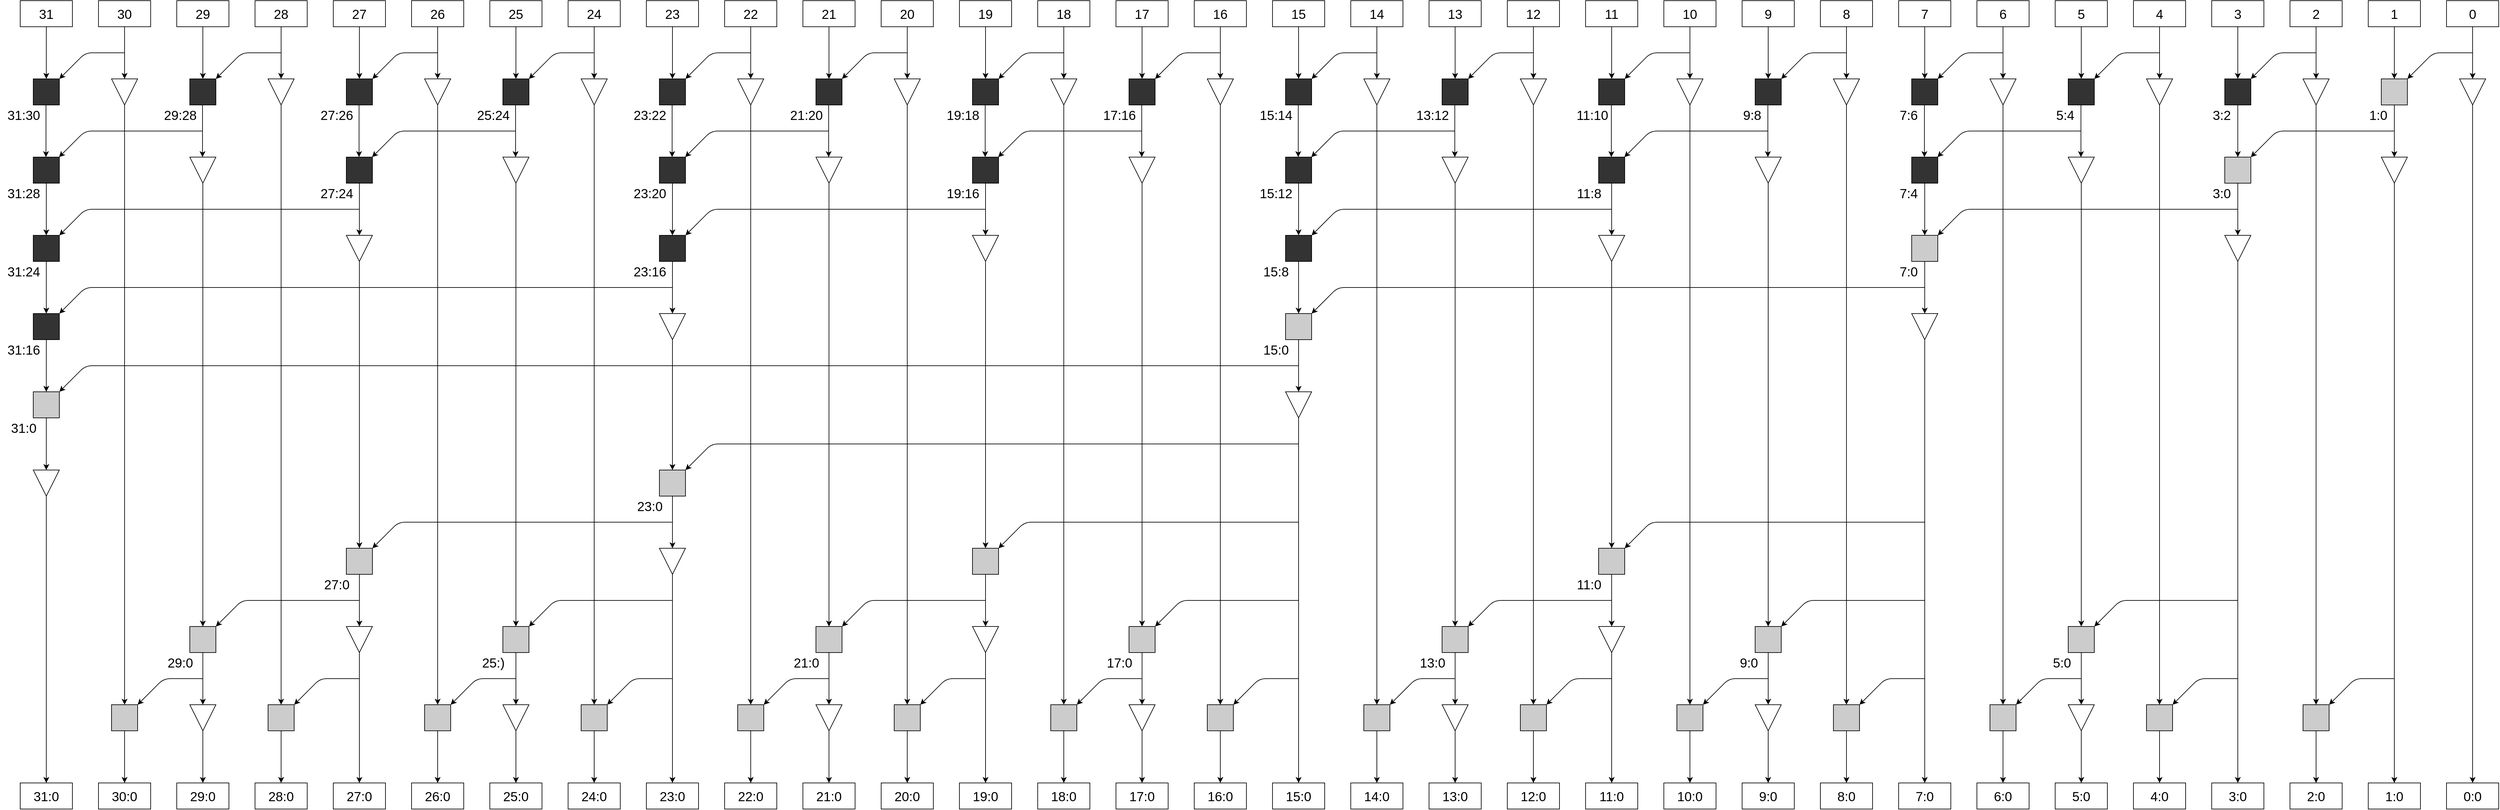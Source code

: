 <mxfile version="12.9.6" type="github">
  <diagram id="RCCBKHZfpEDbx3k7PhJU" name="Page-1">
    <mxGraphModel dx="3146.32" dy="100.35" grid="0" gridSize="10" guides="1" tooltips="1" connect="1" arrows="1" fold="1" page="1" pageScale="1" pageWidth="850" pageHeight="1100" math="0" shadow="0">
      <root>
        <mxCell id="0" />
        <mxCell id="1" parent="0" />
        <mxCell id="GLs9wwnoJWoWIzgxKCds-161" style="edgeStyle=orthogonalEdgeStyle;rounded=0;orthogonalLoop=1;jettySize=auto;html=1;exitX=0.5;exitY=1;exitDx=0;exitDy=0;entryX=0;entryY=0.5;entryDx=0;entryDy=0;fontSize=20;" edge="1" parent="1" source="GLs9wwnoJWoWIzgxKCds-2" target="GLs9wwnoJWoWIzgxKCds-4">
          <mxGeometry relative="1" as="geometry" />
        </mxCell>
        <mxCell id="GLs9wwnoJWoWIzgxKCds-2" value="0" style="rounded=0;whiteSpace=wrap;html=1;fontSize=20;" vertex="1" parent="1">
          <mxGeometry x="680" y="80" width="80" height="40" as="geometry" />
        </mxCell>
        <mxCell id="GLs9wwnoJWoWIzgxKCds-229" style="edgeStyle=orthogonalEdgeStyle;rounded=0;orthogonalLoop=1;jettySize=auto;html=1;exitX=0.5;exitY=1;exitDx=0;exitDy=0;fontSize=20;" edge="1" parent="1" source="GLs9wwnoJWoWIzgxKCds-3" target="GLs9wwnoJWoWIzgxKCds-109">
          <mxGeometry relative="1" as="geometry" />
        </mxCell>
        <mxCell id="GLs9wwnoJWoWIzgxKCds-3" value="" style="whiteSpace=wrap;html=1;aspect=fixed;fillColor=#CCCCCC;" vertex="1" parent="1">
          <mxGeometry x="580" y="200" width="40" height="40" as="geometry" />
        </mxCell>
        <mxCell id="GLs9wwnoJWoWIzgxKCds-431" style="edgeStyle=orthogonalEdgeStyle;rounded=0;orthogonalLoop=1;jettySize=auto;html=1;exitX=1;exitY=0.5;exitDx=0;exitDy=0;entryX=0.5;entryY=0;entryDx=0;entryDy=0;fontSize=20;" edge="1" parent="1" source="GLs9wwnoJWoWIzgxKCds-4" target="GLs9wwnoJWoWIzgxKCds-340">
          <mxGeometry relative="1" as="geometry" />
        </mxCell>
        <mxCell id="GLs9wwnoJWoWIzgxKCds-4" value="" style="triangle;whiteSpace=wrap;html=1;direction=south;" vertex="1" parent="1">
          <mxGeometry x="700" y="200" width="40" height="40" as="geometry" />
        </mxCell>
        <mxCell id="GLs9wwnoJWoWIzgxKCds-230" style="edgeStyle=orthogonalEdgeStyle;rounded=0;orthogonalLoop=1;jettySize=auto;html=1;exitX=0.5;exitY=1;exitDx=0;exitDy=0;fontSize=20;" edge="1" parent="1" source="GLs9wwnoJWoWIzgxKCds-6" target="GLs9wwnoJWoWIzgxKCds-110">
          <mxGeometry relative="1" as="geometry" />
        </mxCell>
        <mxCell id="GLs9wwnoJWoWIzgxKCds-6" value="" style="whiteSpace=wrap;html=1;aspect=fixed;fillColor=#333333;" vertex="1" parent="1">
          <mxGeometry x="340" y="200" width="40" height="40" as="geometry" />
        </mxCell>
        <mxCell id="GLs9wwnoJWoWIzgxKCds-162" style="edgeStyle=orthogonalEdgeStyle;rounded=0;orthogonalLoop=1;jettySize=auto;html=1;exitX=0.5;exitY=1;exitDx=0;exitDy=0;entryX=0.5;entryY=0;entryDx=0;entryDy=0;fontSize=20;" edge="1" parent="1" source="GLs9wwnoJWoWIzgxKCds-12" target="GLs9wwnoJWoWIzgxKCds-3">
          <mxGeometry relative="1" as="geometry" />
        </mxCell>
        <mxCell id="GLs9wwnoJWoWIzgxKCds-12" value="1" style="rounded=0;whiteSpace=wrap;html=1;fontSize=20;" vertex="1" parent="1">
          <mxGeometry x="560" y="80" width="80" height="40" as="geometry" />
        </mxCell>
        <mxCell id="GLs9wwnoJWoWIzgxKCds-13" value="2" style="rounded=0;whiteSpace=wrap;html=1;fontSize=20;" vertex="1" parent="1">
          <mxGeometry x="440" y="80" width="80" height="40" as="geometry" />
        </mxCell>
        <mxCell id="GLs9wwnoJWoWIzgxKCds-14" value="3" style="rounded=0;whiteSpace=wrap;html=1;fontSize=20;" vertex="1" parent="1">
          <mxGeometry x="320" y="80" width="80" height="40" as="geometry" />
        </mxCell>
        <mxCell id="GLs9wwnoJWoWIzgxKCds-15" value="4" style="rounded=0;whiteSpace=wrap;html=1;fontSize=20;" vertex="1" parent="1">
          <mxGeometry x="200" y="80" width="80" height="40" as="geometry" />
        </mxCell>
        <mxCell id="GLs9wwnoJWoWIzgxKCds-16" value="5" style="rounded=0;whiteSpace=wrap;html=1;fontSize=20;" vertex="1" parent="1">
          <mxGeometry x="80" y="80" width="80" height="40" as="geometry" />
        </mxCell>
        <mxCell id="GLs9wwnoJWoWIzgxKCds-17" value="6" style="rounded=0;whiteSpace=wrap;html=1;fontSize=20;" vertex="1" parent="1">
          <mxGeometry x="-40" y="80" width="80" height="40" as="geometry" />
        </mxCell>
        <mxCell id="GLs9wwnoJWoWIzgxKCds-18" value="7" style="rounded=0;whiteSpace=wrap;html=1;fontSize=20;" vertex="1" parent="1">
          <mxGeometry x="-160" y="80" width="80" height="40" as="geometry" />
        </mxCell>
        <mxCell id="GLs9wwnoJWoWIzgxKCds-19" value="8" style="rounded=0;whiteSpace=wrap;html=1;fontSize=20;" vertex="1" parent="1">
          <mxGeometry x="-280" y="80" width="80" height="40" as="geometry" />
        </mxCell>
        <mxCell id="GLs9wwnoJWoWIzgxKCds-20" value="9" style="rounded=0;whiteSpace=wrap;html=1;fontSize=20;" vertex="1" parent="1">
          <mxGeometry x="-400" y="80" width="80" height="40" as="geometry" />
        </mxCell>
        <mxCell id="GLs9wwnoJWoWIzgxKCds-21" value="10" style="rounded=0;whiteSpace=wrap;html=1;fontSize=20;" vertex="1" parent="1">
          <mxGeometry x="-520" y="80" width="80" height="40" as="geometry" />
        </mxCell>
        <mxCell id="GLs9wwnoJWoWIzgxKCds-22" value="11" style="rounded=0;whiteSpace=wrap;html=1;fontSize=20;" vertex="1" parent="1">
          <mxGeometry x="-640" y="80" width="80" height="40" as="geometry" />
        </mxCell>
        <mxCell id="GLs9wwnoJWoWIzgxKCds-23" value="12" style="rounded=0;whiteSpace=wrap;html=1;fontSize=20;" vertex="1" parent="1">
          <mxGeometry x="-760" y="80" width="80" height="40" as="geometry" />
        </mxCell>
        <mxCell id="GLs9wwnoJWoWIzgxKCds-24" value="13" style="rounded=0;whiteSpace=wrap;html=1;fontSize=20;" vertex="1" parent="1">
          <mxGeometry x="-880" y="80" width="80" height="40" as="geometry" />
        </mxCell>
        <mxCell id="GLs9wwnoJWoWIzgxKCds-25" value="14" style="rounded=0;whiteSpace=wrap;html=1;fontSize=20;" vertex="1" parent="1">
          <mxGeometry x="-1000" y="80" width="80" height="40" as="geometry" />
        </mxCell>
        <mxCell id="GLs9wwnoJWoWIzgxKCds-26" value="15" style="rounded=0;whiteSpace=wrap;html=1;fontSize=20;" vertex="1" parent="1">
          <mxGeometry x="-1120" y="80" width="80" height="40" as="geometry" />
        </mxCell>
        <mxCell id="GLs9wwnoJWoWIzgxKCds-27" value="16" style="rounded=0;whiteSpace=wrap;html=1;fontSize=20;" vertex="1" parent="1">
          <mxGeometry x="-1240" y="80" width="80" height="40" as="geometry" />
        </mxCell>
        <mxCell id="GLs9wwnoJWoWIzgxKCds-28" value="17" style="rounded=0;whiteSpace=wrap;html=1;fontSize=20;" vertex="1" parent="1">
          <mxGeometry x="-1360" y="80" width="80" height="40" as="geometry" />
        </mxCell>
        <mxCell id="GLs9wwnoJWoWIzgxKCds-29" value="18" style="rounded=0;whiteSpace=wrap;html=1;fontSize=20;" vertex="1" parent="1">
          <mxGeometry x="-1480" y="80" width="80" height="40" as="geometry" />
        </mxCell>
        <mxCell id="GLs9wwnoJWoWIzgxKCds-30" value="19" style="rounded=0;whiteSpace=wrap;html=1;fontSize=20;" vertex="1" parent="1">
          <mxGeometry x="-1600" y="80" width="80" height="40" as="geometry" />
        </mxCell>
        <mxCell id="GLs9wwnoJWoWIzgxKCds-31" value="20" style="rounded=0;whiteSpace=wrap;html=1;fontSize=20;" vertex="1" parent="1">
          <mxGeometry x="-1720" y="80" width="80" height="40" as="geometry" />
        </mxCell>
        <mxCell id="GLs9wwnoJWoWIzgxKCds-32" value="21" style="rounded=0;whiteSpace=wrap;html=1;fontSize=20;" vertex="1" parent="1">
          <mxGeometry x="-1840" y="80" width="80" height="40" as="geometry" />
        </mxCell>
        <mxCell id="GLs9wwnoJWoWIzgxKCds-33" value="22" style="rounded=0;whiteSpace=wrap;html=1;fontSize=20;" vertex="1" parent="1">
          <mxGeometry x="-1960" y="80" width="80" height="40" as="geometry" />
        </mxCell>
        <mxCell id="GLs9wwnoJWoWIzgxKCds-34" value="23" style="rounded=0;whiteSpace=wrap;html=1;fontSize=20;" vertex="1" parent="1">
          <mxGeometry x="-2080" y="80" width="80" height="40" as="geometry" />
        </mxCell>
        <mxCell id="GLs9wwnoJWoWIzgxKCds-35" value="24" style="rounded=0;whiteSpace=wrap;html=1;fontSize=20;" vertex="1" parent="1">
          <mxGeometry x="-2200" y="80" width="80" height="40" as="geometry" />
        </mxCell>
        <mxCell id="GLs9wwnoJWoWIzgxKCds-36" value="25" style="rounded=0;whiteSpace=wrap;html=1;fontSize=20;" vertex="1" parent="1">
          <mxGeometry x="-2320" y="80" width="80" height="40" as="geometry" />
        </mxCell>
        <mxCell id="GLs9wwnoJWoWIzgxKCds-37" value="26" style="rounded=0;whiteSpace=wrap;html=1;fontSize=20;" vertex="1" parent="1">
          <mxGeometry x="-2440" y="80" width="80" height="40" as="geometry" />
        </mxCell>
        <mxCell id="GLs9wwnoJWoWIzgxKCds-38" value="27" style="rounded=0;whiteSpace=wrap;html=1;fontSize=20;" vertex="1" parent="1">
          <mxGeometry x="-2560" y="80" width="80" height="40" as="geometry" />
        </mxCell>
        <mxCell id="GLs9wwnoJWoWIzgxKCds-39" value="28" style="rounded=0;whiteSpace=wrap;html=1;fontSize=20;" vertex="1" parent="1">
          <mxGeometry x="-2680" y="80" width="80" height="40" as="geometry" />
        </mxCell>
        <mxCell id="GLs9wwnoJWoWIzgxKCds-40" value="29" style="rounded=0;whiteSpace=wrap;html=1;fontSize=20;" vertex="1" parent="1">
          <mxGeometry x="-2800" y="80" width="80" height="40" as="geometry" />
        </mxCell>
        <mxCell id="GLs9wwnoJWoWIzgxKCds-41" value="30" style="rounded=0;whiteSpace=wrap;html=1;fontSize=20;" vertex="1" parent="1">
          <mxGeometry x="-2920" y="80" width="80" height="40" as="geometry" />
        </mxCell>
        <mxCell id="GLs9wwnoJWoWIzgxKCds-42" value="31" style="rounded=0;whiteSpace=wrap;html=1;fontSize=20;" vertex="1" parent="1">
          <mxGeometry x="-3040" y="80" width="80" height="40" as="geometry" />
        </mxCell>
        <mxCell id="GLs9wwnoJWoWIzgxKCds-433" style="edgeStyle=orthogonalEdgeStyle;rounded=0;orthogonalLoop=1;jettySize=auto;html=1;exitX=1;exitY=0.5;exitDx=0;exitDy=0;entryX=0.5;entryY=0;entryDx=0;entryDy=0;fontSize=20;" edge="1" parent="1" source="GLs9wwnoJWoWIzgxKCds-76" target="GLs9wwnoJWoWIzgxKCds-430">
          <mxGeometry relative="1" as="geometry" />
        </mxCell>
        <mxCell id="GLs9wwnoJWoWIzgxKCds-76" value="" style="triangle;whiteSpace=wrap;html=1;direction=south;" vertex="1" parent="1">
          <mxGeometry x="460" y="200" width="40" height="40" as="geometry" />
        </mxCell>
        <mxCell id="GLs9wwnoJWoWIzgxKCds-77" value="" style="whiteSpace=wrap;html=1;aspect=fixed;fillColor=#333333;" vertex="1" parent="1">
          <mxGeometry x="100" y="200" width="40" height="40" as="geometry" />
        </mxCell>
        <mxCell id="GLs9wwnoJWoWIzgxKCds-436" style="edgeStyle=orthogonalEdgeStyle;rounded=0;orthogonalLoop=1;jettySize=auto;html=1;exitX=1;exitY=0.5;exitDx=0;exitDy=0;entryX=0.5;entryY=0;entryDx=0;entryDy=0;fontSize=20;" edge="1" parent="1" source="GLs9wwnoJWoWIzgxKCds-78" target="GLs9wwnoJWoWIzgxKCds-428">
          <mxGeometry relative="1" as="geometry" />
        </mxCell>
        <mxCell id="GLs9wwnoJWoWIzgxKCds-78" value="" style="triangle;whiteSpace=wrap;html=1;direction=south;" vertex="1" parent="1">
          <mxGeometry x="220" y="200" width="40" height="40" as="geometry" />
        </mxCell>
        <mxCell id="GLs9wwnoJWoWIzgxKCds-79" value="" style="whiteSpace=wrap;html=1;aspect=fixed;fillColor=#333333;" vertex="1" parent="1">
          <mxGeometry x="-140" y="200" width="40" height="40" as="geometry" />
        </mxCell>
        <mxCell id="GLs9wwnoJWoWIzgxKCds-441" style="edgeStyle=orthogonalEdgeStyle;rounded=0;orthogonalLoop=1;jettySize=auto;html=1;exitX=1;exitY=0.5;exitDx=0;exitDy=0;entryX=0.5;entryY=0;entryDx=0;entryDy=0;fontSize=20;" edge="1" parent="1" source="GLs9wwnoJWoWIzgxKCds-80" target="GLs9wwnoJWoWIzgxKCds-427">
          <mxGeometry relative="1" as="geometry" />
        </mxCell>
        <mxCell id="GLs9wwnoJWoWIzgxKCds-80" value="" style="triangle;whiteSpace=wrap;html=1;direction=south;" vertex="1" parent="1">
          <mxGeometry x="-20" y="200" width="40" height="40" as="geometry" />
        </mxCell>
        <mxCell id="GLs9wwnoJWoWIzgxKCds-81" value="" style="whiteSpace=wrap;html=1;aspect=fixed;fillColor=#333333;" vertex="1" parent="1">
          <mxGeometry x="-380" y="200" width="40" height="40" as="geometry" />
        </mxCell>
        <mxCell id="GLs9wwnoJWoWIzgxKCds-444" style="edgeStyle=orthogonalEdgeStyle;rounded=0;orthogonalLoop=1;jettySize=auto;html=1;exitX=1;exitY=0.5;exitDx=0;exitDy=0;entryX=0.5;entryY=0;entryDx=0;entryDy=0;fontSize=20;" edge="1" parent="1" source="GLs9wwnoJWoWIzgxKCds-82" target="GLs9wwnoJWoWIzgxKCds-424">
          <mxGeometry relative="1" as="geometry" />
        </mxCell>
        <mxCell id="GLs9wwnoJWoWIzgxKCds-82" value="" style="triangle;whiteSpace=wrap;html=1;direction=south;" vertex="1" parent="1">
          <mxGeometry x="-260" y="200" width="40" height="40" as="geometry" />
        </mxCell>
        <mxCell id="GLs9wwnoJWoWIzgxKCds-83" value="" style="whiteSpace=wrap;html=1;aspect=fixed;fillColor=#333333;" vertex="1" parent="1">
          <mxGeometry x="-620" y="200" width="40" height="40" as="geometry" />
        </mxCell>
        <mxCell id="GLs9wwnoJWoWIzgxKCds-450" style="edgeStyle=orthogonalEdgeStyle;rounded=0;orthogonalLoop=1;jettySize=auto;html=1;exitX=1;exitY=0.5;exitDx=0;exitDy=0;entryX=0.5;entryY=0;entryDx=0;entryDy=0;fontSize=20;" edge="1" parent="1" source="GLs9wwnoJWoWIzgxKCds-84" target="GLs9wwnoJWoWIzgxKCds-423">
          <mxGeometry relative="1" as="geometry" />
        </mxCell>
        <mxCell id="GLs9wwnoJWoWIzgxKCds-84" value="" style="triangle;whiteSpace=wrap;html=1;direction=south;" vertex="1" parent="1">
          <mxGeometry x="-500" y="200" width="40" height="40" as="geometry" />
        </mxCell>
        <mxCell id="GLs9wwnoJWoWIzgxKCds-85" value="" style="whiteSpace=wrap;html=1;aspect=fixed;fillColor=#333333;" vertex="1" parent="1">
          <mxGeometry x="-860" y="200" width="40" height="40" as="geometry" />
        </mxCell>
        <mxCell id="GLs9wwnoJWoWIzgxKCds-455" style="edgeStyle=orthogonalEdgeStyle;rounded=0;orthogonalLoop=1;jettySize=auto;html=1;exitX=1;exitY=0.5;exitDx=0;exitDy=0;entryX=0.5;entryY=0;entryDx=0;entryDy=0;fontSize=20;" edge="1" parent="1" source="GLs9wwnoJWoWIzgxKCds-86" target="GLs9wwnoJWoWIzgxKCds-417">
          <mxGeometry relative="1" as="geometry" />
        </mxCell>
        <mxCell id="GLs9wwnoJWoWIzgxKCds-86" value="" style="triangle;whiteSpace=wrap;html=1;direction=south;" vertex="1" parent="1">
          <mxGeometry x="-740" y="200" width="40" height="40" as="geometry" />
        </mxCell>
        <mxCell id="GLs9wwnoJWoWIzgxKCds-87" value="" style="whiteSpace=wrap;html=1;aspect=fixed;fillColor=#333333;" vertex="1" parent="1">
          <mxGeometry x="-1100" y="200" width="40" height="40" as="geometry" />
        </mxCell>
        <mxCell id="GLs9wwnoJWoWIzgxKCds-460" style="edgeStyle=orthogonalEdgeStyle;rounded=0;orthogonalLoop=1;jettySize=auto;html=1;exitX=1;exitY=0.5;exitDx=0;exitDy=0;entryX=0.5;entryY=0;entryDx=0;entryDy=0;fontSize=20;" edge="1" parent="1" source="GLs9wwnoJWoWIzgxKCds-88" target="GLs9wwnoJWoWIzgxKCds-415">
          <mxGeometry relative="1" as="geometry" />
        </mxCell>
        <mxCell id="GLs9wwnoJWoWIzgxKCds-88" value="" style="triangle;whiteSpace=wrap;html=1;direction=south;" vertex="1" parent="1">
          <mxGeometry x="-980" y="200" width="40" height="40" as="geometry" />
        </mxCell>
        <mxCell id="GLs9wwnoJWoWIzgxKCds-89" value="" style="whiteSpace=wrap;html=1;aspect=fixed;fillColor=#333333;" vertex="1" parent="1">
          <mxGeometry x="-1340" y="200" width="40" height="40" as="geometry" />
        </mxCell>
        <mxCell id="GLs9wwnoJWoWIzgxKCds-325" style="edgeStyle=orthogonalEdgeStyle;rounded=0;orthogonalLoop=1;jettySize=auto;html=1;exitX=1;exitY=0.5;exitDx=0;exitDy=0;entryX=0.5;entryY=0;entryDx=0;entryDy=0;fontSize=20;" edge="1" parent="1" source="GLs9wwnoJWoWIzgxKCds-90" target="GLs9wwnoJWoWIzgxKCds-322">
          <mxGeometry relative="1" as="geometry" />
        </mxCell>
        <mxCell id="GLs9wwnoJWoWIzgxKCds-90" value="" style="triangle;whiteSpace=wrap;html=1;direction=south;" vertex="1" parent="1">
          <mxGeometry x="-1220" y="200" width="40" height="40" as="geometry" />
        </mxCell>
        <mxCell id="GLs9wwnoJWoWIzgxKCds-91" value="" style="whiteSpace=wrap;html=1;aspect=fixed;fillColor=#333333;" vertex="1" parent="1">
          <mxGeometry x="-1580" y="200" width="40" height="40" as="geometry" />
        </mxCell>
        <mxCell id="GLs9wwnoJWoWIzgxKCds-329" style="edgeStyle=orthogonalEdgeStyle;rounded=0;orthogonalLoop=1;jettySize=auto;html=1;exitX=1;exitY=0.5;exitDx=0;exitDy=0;entryX=0.5;entryY=0;entryDx=0;entryDy=0;fontSize=20;" edge="1" parent="1" source="GLs9wwnoJWoWIzgxKCds-92" target="GLs9wwnoJWoWIzgxKCds-321">
          <mxGeometry relative="1" as="geometry" />
        </mxCell>
        <mxCell id="GLs9wwnoJWoWIzgxKCds-92" value="" style="triangle;whiteSpace=wrap;html=1;direction=south;" vertex="1" parent="1">
          <mxGeometry x="-1460" y="200" width="40" height="40" as="geometry" />
        </mxCell>
        <mxCell id="GLs9wwnoJWoWIzgxKCds-93" value="" style="whiteSpace=wrap;html=1;aspect=fixed;fillColor=#333333;" vertex="1" parent="1">
          <mxGeometry x="-1820" y="200" width="40" height="40" as="geometry" />
        </mxCell>
        <mxCell id="GLs9wwnoJWoWIzgxKCds-331" style="edgeStyle=orthogonalEdgeStyle;rounded=0;orthogonalLoop=1;jettySize=auto;html=1;exitX=1;exitY=0.5;exitDx=0;exitDy=0;fontSize=20;" edge="1" parent="1" source="GLs9wwnoJWoWIzgxKCds-94" target="GLs9wwnoJWoWIzgxKCds-319">
          <mxGeometry relative="1" as="geometry" />
        </mxCell>
        <mxCell id="GLs9wwnoJWoWIzgxKCds-94" value="" style="triangle;whiteSpace=wrap;html=1;direction=south;" vertex="1" parent="1">
          <mxGeometry x="-1700" y="200" width="40" height="40" as="geometry" />
        </mxCell>
        <mxCell id="GLs9wwnoJWoWIzgxKCds-95" value="" style="whiteSpace=wrap;html=1;aspect=fixed;fillColor=#333333;" vertex="1" parent="1">
          <mxGeometry x="-2060" y="200" width="40" height="40" as="geometry" />
        </mxCell>
        <mxCell id="GLs9wwnoJWoWIzgxKCds-332" style="edgeStyle=orthogonalEdgeStyle;rounded=0;orthogonalLoop=1;jettySize=auto;html=1;exitX=1;exitY=0.5;exitDx=0;exitDy=0;entryX=0.5;entryY=0;entryDx=0;entryDy=0;fontSize=20;" edge="1" parent="1" source="GLs9wwnoJWoWIzgxKCds-96" target="GLs9wwnoJWoWIzgxKCds-318">
          <mxGeometry relative="1" as="geometry" />
        </mxCell>
        <mxCell id="GLs9wwnoJWoWIzgxKCds-96" value="" style="triangle;whiteSpace=wrap;html=1;direction=south;" vertex="1" parent="1">
          <mxGeometry x="-1940" y="200" width="40" height="40" as="geometry" />
        </mxCell>
        <mxCell id="GLs9wwnoJWoWIzgxKCds-97" value="" style="whiteSpace=wrap;html=1;aspect=fixed;fillColor=#333333;" vertex="1" parent="1">
          <mxGeometry x="-2300" y="200" width="40" height="40" as="geometry" />
        </mxCell>
        <mxCell id="GLs9wwnoJWoWIzgxKCds-333" style="edgeStyle=orthogonalEdgeStyle;rounded=0;orthogonalLoop=1;jettySize=auto;html=1;exitX=1;exitY=0.5;exitDx=0;exitDy=0;entryX=0.5;entryY=0;entryDx=0;entryDy=0;fontSize=20;" edge="1" parent="1" source="GLs9wwnoJWoWIzgxKCds-98" target="GLs9wwnoJWoWIzgxKCds-316">
          <mxGeometry relative="1" as="geometry" />
        </mxCell>
        <mxCell id="GLs9wwnoJWoWIzgxKCds-98" value="" style="triangle;whiteSpace=wrap;html=1;direction=south;" vertex="1" parent="1">
          <mxGeometry x="-2180" y="200" width="40" height="40" as="geometry" />
        </mxCell>
        <mxCell id="GLs9wwnoJWoWIzgxKCds-99" value="" style="whiteSpace=wrap;html=1;aspect=fixed;fillColor=#333333;" vertex="1" parent="1">
          <mxGeometry x="-2540" y="200" width="40" height="40" as="geometry" />
        </mxCell>
        <mxCell id="GLs9wwnoJWoWIzgxKCds-335" style="edgeStyle=orthogonalEdgeStyle;rounded=0;orthogonalLoop=1;jettySize=auto;html=1;exitX=1;exitY=0.5;exitDx=0;exitDy=0;entryX=0.5;entryY=0;entryDx=0;entryDy=0;fontSize=20;" edge="1" parent="1" source="GLs9wwnoJWoWIzgxKCds-100" target="GLs9wwnoJWoWIzgxKCds-315">
          <mxGeometry relative="1" as="geometry" />
        </mxCell>
        <mxCell id="GLs9wwnoJWoWIzgxKCds-100" value="" style="triangle;whiteSpace=wrap;html=1;direction=south;" vertex="1" parent="1">
          <mxGeometry x="-2420" y="200" width="40" height="40" as="geometry" />
        </mxCell>
        <mxCell id="GLs9wwnoJWoWIzgxKCds-101" value="" style="whiteSpace=wrap;html=1;aspect=fixed;fillColor=#333333;" vertex="1" parent="1">
          <mxGeometry x="-2780" y="200" width="40" height="40" as="geometry" />
        </mxCell>
        <mxCell id="GLs9wwnoJWoWIzgxKCds-337" style="edgeStyle=orthogonalEdgeStyle;rounded=0;orthogonalLoop=1;jettySize=auto;html=1;exitX=1;exitY=0.5;exitDx=0;exitDy=0;entryX=0.5;entryY=0;entryDx=0;entryDy=0;fontSize=20;" edge="1" parent="1" source="GLs9wwnoJWoWIzgxKCds-102" target="GLs9wwnoJWoWIzgxKCds-314">
          <mxGeometry relative="1" as="geometry" />
        </mxCell>
        <mxCell id="GLs9wwnoJWoWIzgxKCds-102" value="" style="triangle;whiteSpace=wrap;html=1;direction=south;" vertex="1" parent="1">
          <mxGeometry x="-2660" y="200" width="40" height="40" as="geometry" />
        </mxCell>
        <mxCell id="GLs9wwnoJWoWIzgxKCds-103" value="" style="whiteSpace=wrap;html=1;aspect=fixed;fillColor=#333333;" vertex="1" parent="1">
          <mxGeometry x="-3020" y="200" width="40" height="40" as="geometry" />
        </mxCell>
        <mxCell id="GLs9wwnoJWoWIzgxKCds-339" style="edgeStyle=orthogonalEdgeStyle;rounded=0;orthogonalLoop=1;jettySize=auto;html=1;exitX=1;exitY=0.5;exitDx=0;exitDy=0;entryX=0.5;entryY=0;entryDx=0;entryDy=0;fontSize=20;" edge="1" parent="1" source="GLs9wwnoJWoWIzgxKCds-104" target="GLs9wwnoJWoWIzgxKCds-313">
          <mxGeometry relative="1" as="geometry" />
        </mxCell>
        <mxCell id="GLs9wwnoJWoWIzgxKCds-104" value="" style="triangle;whiteSpace=wrap;html=1;direction=south;" vertex="1" parent="1">
          <mxGeometry x="-2900" y="200" width="40" height="40" as="geometry" />
        </mxCell>
        <mxCell id="GLs9wwnoJWoWIzgxKCds-432" style="edgeStyle=orthogonalEdgeStyle;rounded=0;orthogonalLoop=1;jettySize=auto;html=1;exitX=1;exitY=0.5;exitDx=0;exitDy=0;entryX=0.5;entryY=0;entryDx=0;entryDy=0;fontSize=20;" edge="1" parent="1" source="GLs9wwnoJWoWIzgxKCds-109" target="GLs9wwnoJWoWIzgxKCds-341">
          <mxGeometry relative="1" as="geometry" />
        </mxCell>
        <mxCell id="GLs9wwnoJWoWIzgxKCds-109" value="" style="triangle;whiteSpace=wrap;html=1;direction=south;" vertex="1" parent="1">
          <mxGeometry x="580" y="320" width="40" height="40" as="geometry" />
        </mxCell>
        <mxCell id="GLs9wwnoJWoWIzgxKCds-260" style="edgeStyle=orthogonalEdgeStyle;rounded=0;orthogonalLoop=1;jettySize=auto;html=1;exitX=0.5;exitY=1;exitDx=0;exitDy=0;entryX=0;entryY=0.5;entryDx=0;entryDy=0;fontSize=20;" edge="1" parent="1" source="GLs9wwnoJWoWIzgxKCds-110" target="GLs9wwnoJWoWIzgxKCds-221">
          <mxGeometry relative="1" as="geometry" />
        </mxCell>
        <mxCell id="GLs9wwnoJWoWIzgxKCds-110" value="" style="whiteSpace=wrap;html=1;aspect=fixed;fillColor=#CCCCCC;" vertex="1" parent="1">
          <mxGeometry x="340" y="320" width="40" height="40" as="geometry" />
        </mxCell>
        <mxCell id="GLs9wwnoJWoWIzgxKCds-438" style="edgeStyle=orthogonalEdgeStyle;rounded=0;orthogonalLoop=1;jettySize=auto;html=1;exitX=1;exitY=0.5;exitDx=0;exitDy=0;entryX=0.5;entryY=0;entryDx=0;entryDy=0;fontSize=20;" edge="1" parent="1" source="GLs9wwnoJWoWIzgxKCds-111" target="GLs9wwnoJWoWIzgxKCds-426">
          <mxGeometry relative="1" as="geometry" />
        </mxCell>
        <mxCell id="GLs9wwnoJWoWIzgxKCds-111" value="" style="triangle;whiteSpace=wrap;html=1;direction=south;" vertex="1" parent="1">
          <mxGeometry x="100" y="320" width="40" height="40" as="geometry" />
        </mxCell>
        <mxCell id="GLs9wwnoJWoWIzgxKCds-259" style="edgeStyle=orthogonalEdgeStyle;rounded=0;orthogonalLoop=1;jettySize=auto;html=1;exitX=0.5;exitY=1;exitDx=0;exitDy=0;entryX=0.5;entryY=0;entryDx=0;entryDy=0;fontSize=20;" edge="1" parent="1" source="GLs9wwnoJWoWIzgxKCds-112" target="GLs9wwnoJWoWIzgxKCds-222">
          <mxGeometry relative="1" as="geometry" />
        </mxCell>
        <mxCell id="GLs9wwnoJWoWIzgxKCds-112" value="" style="whiteSpace=wrap;html=1;aspect=fixed;fillColor=#333333;" vertex="1" parent="1">
          <mxGeometry x="-140" y="320" width="40" height="40" as="geometry" />
        </mxCell>
        <mxCell id="GLs9wwnoJWoWIzgxKCds-163" value="" style="endArrow=classic;html=1;fontSize=20;entryX=1;entryY=0;entryDx=0;entryDy=0;" edge="1" parent="1" target="GLs9wwnoJWoWIzgxKCds-3">
          <mxGeometry width="50" height="50" relative="1" as="geometry">
            <mxPoint x="720" y="160" as="sourcePoint" />
            <mxPoint x="700" y="250" as="targetPoint" />
            <Array as="points">
              <mxPoint x="660" y="160" />
            </Array>
          </mxGeometry>
        </mxCell>
        <mxCell id="GLs9wwnoJWoWIzgxKCds-164" style="edgeStyle=orthogonalEdgeStyle;rounded=0;orthogonalLoop=1;jettySize=auto;html=1;exitX=0.5;exitY=1;exitDx=0;exitDy=0;entryX=0;entryY=0.5;entryDx=0;entryDy=0;fontSize=20;" edge="1" parent="1">
          <mxGeometry relative="1" as="geometry">
            <mxPoint x="480" y="120" as="sourcePoint" />
            <mxPoint x="480" y="200" as="targetPoint" />
          </mxGeometry>
        </mxCell>
        <mxCell id="GLs9wwnoJWoWIzgxKCds-165" style="edgeStyle=orthogonalEdgeStyle;rounded=0;orthogonalLoop=1;jettySize=auto;html=1;exitX=0.5;exitY=1;exitDx=0;exitDy=0;entryX=0.5;entryY=0;entryDx=0;entryDy=0;fontSize=20;" edge="1" parent="1">
          <mxGeometry relative="1" as="geometry">
            <mxPoint x="360" y="120" as="sourcePoint" />
            <mxPoint x="360" y="200" as="targetPoint" />
          </mxGeometry>
        </mxCell>
        <mxCell id="GLs9wwnoJWoWIzgxKCds-166" value="" style="endArrow=classic;html=1;fontSize=20;entryX=1;entryY=0;entryDx=0;entryDy=0;" edge="1" parent="1">
          <mxGeometry width="50" height="50" relative="1" as="geometry">
            <mxPoint x="480" y="160" as="sourcePoint" />
            <mxPoint x="380" y="200" as="targetPoint" />
            <Array as="points">
              <mxPoint x="420" y="160" />
            </Array>
          </mxGeometry>
        </mxCell>
        <mxCell id="GLs9wwnoJWoWIzgxKCds-167" style="edgeStyle=orthogonalEdgeStyle;rounded=0;orthogonalLoop=1;jettySize=auto;html=1;exitX=0.5;exitY=1;exitDx=0;exitDy=0;entryX=0;entryY=0.5;entryDx=0;entryDy=0;fontSize=20;" edge="1" parent="1">
          <mxGeometry relative="1" as="geometry">
            <mxPoint x="240" y="120" as="sourcePoint" />
            <mxPoint x="240" y="200" as="targetPoint" />
          </mxGeometry>
        </mxCell>
        <mxCell id="GLs9wwnoJWoWIzgxKCds-168" style="edgeStyle=orthogonalEdgeStyle;rounded=0;orthogonalLoop=1;jettySize=auto;html=1;exitX=0.5;exitY=1;exitDx=0;exitDy=0;entryX=0.5;entryY=0;entryDx=0;entryDy=0;fontSize=20;" edge="1" parent="1">
          <mxGeometry relative="1" as="geometry">
            <mxPoint x="120" y="120" as="sourcePoint" />
            <mxPoint x="120" y="200" as="targetPoint" />
          </mxGeometry>
        </mxCell>
        <mxCell id="GLs9wwnoJWoWIzgxKCds-169" value="" style="endArrow=classic;html=1;fontSize=20;entryX=1;entryY=0;entryDx=0;entryDy=0;" edge="1" parent="1">
          <mxGeometry width="50" height="50" relative="1" as="geometry">
            <mxPoint x="240" y="160" as="sourcePoint" />
            <mxPoint x="140" y="200" as="targetPoint" />
            <Array as="points">
              <mxPoint x="180" y="160" />
            </Array>
          </mxGeometry>
        </mxCell>
        <mxCell id="GLs9wwnoJWoWIzgxKCds-170" style="edgeStyle=orthogonalEdgeStyle;rounded=0;orthogonalLoop=1;jettySize=auto;html=1;exitX=0.5;exitY=1;exitDx=0;exitDy=0;entryX=0;entryY=0.5;entryDx=0;entryDy=0;fontSize=20;" edge="1" parent="1">
          <mxGeometry relative="1" as="geometry">
            <mxPoint y="120" as="sourcePoint" />
            <mxPoint y="200" as="targetPoint" />
          </mxGeometry>
        </mxCell>
        <mxCell id="GLs9wwnoJWoWIzgxKCds-171" style="edgeStyle=orthogonalEdgeStyle;rounded=0;orthogonalLoop=1;jettySize=auto;html=1;exitX=0.5;exitY=1;exitDx=0;exitDy=0;entryX=0.5;entryY=0;entryDx=0;entryDy=0;fontSize=20;" edge="1" parent="1">
          <mxGeometry relative="1" as="geometry">
            <mxPoint x="-120.0" y="120" as="sourcePoint" />
            <mxPoint x="-120.0" y="200" as="targetPoint" />
          </mxGeometry>
        </mxCell>
        <mxCell id="GLs9wwnoJWoWIzgxKCds-172" value="" style="endArrow=classic;html=1;fontSize=20;entryX=1;entryY=0;entryDx=0;entryDy=0;" edge="1" parent="1">
          <mxGeometry width="50" height="50" relative="1" as="geometry">
            <mxPoint y="160" as="sourcePoint" />
            <mxPoint x="-100.0" y="200" as="targetPoint" />
            <Array as="points">
              <mxPoint x="-60" y="160" />
            </Array>
          </mxGeometry>
        </mxCell>
        <mxCell id="GLs9wwnoJWoWIzgxKCds-173" style="edgeStyle=orthogonalEdgeStyle;rounded=0;orthogonalLoop=1;jettySize=auto;html=1;exitX=0.5;exitY=1;exitDx=0;exitDy=0;entryX=0;entryY=0.5;entryDx=0;entryDy=0;fontSize=20;" edge="1" parent="1">
          <mxGeometry relative="1" as="geometry">
            <mxPoint x="-240" y="120" as="sourcePoint" />
            <mxPoint x="-240" y="200" as="targetPoint" />
          </mxGeometry>
        </mxCell>
        <mxCell id="GLs9wwnoJWoWIzgxKCds-174" style="edgeStyle=orthogonalEdgeStyle;rounded=0;orthogonalLoop=1;jettySize=auto;html=1;exitX=0.5;exitY=1;exitDx=0;exitDy=0;entryX=0.5;entryY=0;entryDx=0;entryDy=0;fontSize=20;" edge="1" parent="1">
          <mxGeometry relative="1" as="geometry">
            <mxPoint x="-360.0" y="120" as="sourcePoint" />
            <mxPoint x="-360.0" y="200" as="targetPoint" />
          </mxGeometry>
        </mxCell>
        <mxCell id="GLs9wwnoJWoWIzgxKCds-175" value="" style="endArrow=classic;html=1;fontSize=20;entryX=1;entryY=0;entryDx=0;entryDy=0;" edge="1" parent="1">
          <mxGeometry width="50" height="50" relative="1" as="geometry">
            <mxPoint x="-240" y="160" as="sourcePoint" />
            <mxPoint x="-340.0" y="200" as="targetPoint" />
            <Array as="points">
              <mxPoint x="-300" y="160" />
            </Array>
          </mxGeometry>
        </mxCell>
        <mxCell id="GLs9wwnoJWoWIzgxKCds-176" style="edgeStyle=orthogonalEdgeStyle;rounded=0;orthogonalLoop=1;jettySize=auto;html=1;exitX=0.5;exitY=1;exitDx=0;exitDy=0;entryX=0;entryY=0.5;entryDx=0;entryDy=0;fontSize=20;" edge="1" parent="1">
          <mxGeometry relative="1" as="geometry">
            <mxPoint x="-480" y="120" as="sourcePoint" />
            <mxPoint x="-480" y="200" as="targetPoint" />
          </mxGeometry>
        </mxCell>
        <mxCell id="GLs9wwnoJWoWIzgxKCds-177" style="edgeStyle=orthogonalEdgeStyle;rounded=0;orthogonalLoop=1;jettySize=auto;html=1;exitX=0.5;exitY=1;exitDx=0;exitDy=0;entryX=0.5;entryY=0;entryDx=0;entryDy=0;fontSize=20;" edge="1" parent="1">
          <mxGeometry relative="1" as="geometry">
            <mxPoint x="-600.0" y="120" as="sourcePoint" />
            <mxPoint x="-600.0" y="200" as="targetPoint" />
          </mxGeometry>
        </mxCell>
        <mxCell id="GLs9wwnoJWoWIzgxKCds-178" value="" style="endArrow=classic;html=1;fontSize=20;entryX=1;entryY=0;entryDx=0;entryDy=0;" edge="1" parent="1">
          <mxGeometry width="50" height="50" relative="1" as="geometry">
            <mxPoint x="-480" y="160" as="sourcePoint" />
            <mxPoint x="-580.0" y="200" as="targetPoint" />
            <Array as="points">
              <mxPoint x="-540" y="160" />
            </Array>
          </mxGeometry>
        </mxCell>
        <mxCell id="GLs9wwnoJWoWIzgxKCds-179" style="edgeStyle=orthogonalEdgeStyle;rounded=0;orthogonalLoop=1;jettySize=auto;html=1;exitX=0.5;exitY=1;exitDx=0;exitDy=0;entryX=0;entryY=0.5;entryDx=0;entryDy=0;fontSize=20;" edge="1" parent="1">
          <mxGeometry relative="1" as="geometry">
            <mxPoint x="-720" y="120" as="sourcePoint" />
            <mxPoint x="-720" y="200" as="targetPoint" />
          </mxGeometry>
        </mxCell>
        <mxCell id="GLs9wwnoJWoWIzgxKCds-180" style="edgeStyle=orthogonalEdgeStyle;rounded=0;orthogonalLoop=1;jettySize=auto;html=1;exitX=0.5;exitY=1;exitDx=0;exitDy=0;entryX=0.5;entryY=0;entryDx=0;entryDy=0;fontSize=20;" edge="1" parent="1">
          <mxGeometry relative="1" as="geometry">
            <mxPoint x="-840.0" y="120" as="sourcePoint" />
            <mxPoint x="-840.0" y="200" as="targetPoint" />
          </mxGeometry>
        </mxCell>
        <mxCell id="GLs9wwnoJWoWIzgxKCds-181" value="" style="endArrow=classic;html=1;fontSize=20;entryX=1;entryY=0;entryDx=0;entryDy=0;" edge="1" parent="1">
          <mxGeometry width="50" height="50" relative="1" as="geometry">
            <mxPoint x="-720" y="160" as="sourcePoint" />
            <mxPoint x="-820.0" y="200" as="targetPoint" />
            <Array as="points">
              <mxPoint x="-780" y="160" />
            </Array>
          </mxGeometry>
        </mxCell>
        <mxCell id="GLs9wwnoJWoWIzgxKCds-182" style="edgeStyle=orthogonalEdgeStyle;rounded=0;orthogonalLoop=1;jettySize=auto;html=1;exitX=0.5;exitY=1;exitDx=0;exitDy=0;entryX=0;entryY=0.5;entryDx=0;entryDy=0;fontSize=20;" edge="1" parent="1">
          <mxGeometry relative="1" as="geometry">
            <mxPoint x="-2160" y="120" as="sourcePoint" />
            <mxPoint x="-2160" y="200" as="targetPoint" />
          </mxGeometry>
        </mxCell>
        <mxCell id="GLs9wwnoJWoWIzgxKCds-183" style="edgeStyle=orthogonalEdgeStyle;rounded=0;orthogonalLoop=1;jettySize=auto;html=1;exitX=0.5;exitY=1;exitDx=0;exitDy=0;entryX=0.5;entryY=0;entryDx=0;entryDy=0;fontSize=20;" edge="1" parent="1">
          <mxGeometry relative="1" as="geometry">
            <mxPoint x="-2280" y="120" as="sourcePoint" />
            <mxPoint x="-2280" y="200" as="targetPoint" />
          </mxGeometry>
        </mxCell>
        <mxCell id="GLs9wwnoJWoWIzgxKCds-184" value="" style="endArrow=classic;html=1;fontSize=20;entryX=1;entryY=0;entryDx=0;entryDy=0;" edge="1" parent="1">
          <mxGeometry width="50" height="50" relative="1" as="geometry">
            <mxPoint x="-2160" y="160" as="sourcePoint" />
            <mxPoint x="-2260" y="200" as="targetPoint" />
            <Array as="points">
              <mxPoint x="-2220" y="160" />
            </Array>
          </mxGeometry>
        </mxCell>
        <mxCell id="GLs9wwnoJWoWIzgxKCds-185" style="edgeStyle=orthogonalEdgeStyle;rounded=0;orthogonalLoop=1;jettySize=auto;html=1;exitX=0.5;exitY=1;exitDx=0;exitDy=0;entryX=0;entryY=0.5;entryDx=0;entryDy=0;fontSize=20;" edge="1" parent="1">
          <mxGeometry relative="1" as="geometry">
            <mxPoint x="-2400" y="120" as="sourcePoint" />
            <mxPoint x="-2400" y="200" as="targetPoint" />
          </mxGeometry>
        </mxCell>
        <mxCell id="GLs9wwnoJWoWIzgxKCds-186" style="edgeStyle=orthogonalEdgeStyle;rounded=0;orthogonalLoop=1;jettySize=auto;html=1;exitX=0.5;exitY=1;exitDx=0;exitDy=0;entryX=0.5;entryY=0;entryDx=0;entryDy=0;fontSize=20;" edge="1" parent="1">
          <mxGeometry relative="1" as="geometry">
            <mxPoint x="-2520" y="120" as="sourcePoint" />
            <mxPoint x="-2520" y="200" as="targetPoint" />
          </mxGeometry>
        </mxCell>
        <mxCell id="GLs9wwnoJWoWIzgxKCds-187" value="" style="endArrow=classic;html=1;fontSize=20;entryX=1;entryY=0;entryDx=0;entryDy=0;" edge="1" parent="1">
          <mxGeometry width="50" height="50" relative="1" as="geometry">
            <mxPoint x="-2400" y="160" as="sourcePoint" />
            <mxPoint x="-2500" y="200" as="targetPoint" />
            <Array as="points">
              <mxPoint x="-2460" y="160" />
            </Array>
          </mxGeometry>
        </mxCell>
        <mxCell id="GLs9wwnoJWoWIzgxKCds-188" style="edgeStyle=orthogonalEdgeStyle;rounded=0;orthogonalLoop=1;jettySize=auto;html=1;exitX=0.5;exitY=1;exitDx=0;exitDy=0;entryX=0;entryY=0.5;entryDx=0;entryDy=0;fontSize=20;" edge="1" parent="1">
          <mxGeometry relative="1" as="geometry">
            <mxPoint x="-2640" y="120" as="sourcePoint" />
            <mxPoint x="-2640" y="200" as="targetPoint" />
          </mxGeometry>
        </mxCell>
        <mxCell id="GLs9wwnoJWoWIzgxKCds-189" style="edgeStyle=orthogonalEdgeStyle;rounded=0;orthogonalLoop=1;jettySize=auto;html=1;exitX=0.5;exitY=1;exitDx=0;exitDy=0;entryX=0.5;entryY=0;entryDx=0;entryDy=0;fontSize=20;" edge="1" parent="1">
          <mxGeometry relative="1" as="geometry">
            <mxPoint x="-2760" y="120" as="sourcePoint" />
            <mxPoint x="-2760" y="200" as="targetPoint" />
          </mxGeometry>
        </mxCell>
        <mxCell id="GLs9wwnoJWoWIzgxKCds-190" value="" style="endArrow=classic;html=1;fontSize=20;entryX=1;entryY=0;entryDx=0;entryDy=0;" edge="1" parent="1">
          <mxGeometry width="50" height="50" relative="1" as="geometry">
            <mxPoint x="-2640" y="160" as="sourcePoint" />
            <mxPoint x="-2740" y="200" as="targetPoint" />
            <Array as="points">
              <mxPoint x="-2700" y="160" />
            </Array>
          </mxGeometry>
        </mxCell>
        <mxCell id="GLs9wwnoJWoWIzgxKCds-191" style="edgeStyle=orthogonalEdgeStyle;rounded=0;orthogonalLoop=1;jettySize=auto;html=1;exitX=0.5;exitY=1;exitDx=0;exitDy=0;entryX=0;entryY=0.5;entryDx=0;entryDy=0;fontSize=20;" edge="1" parent="1">
          <mxGeometry relative="1" as="geometry">
            <mxPoint x="-2880" y="120" as="sourcePoint" />
            <mxPoint x="-2880" y="200" as="targetPoint" />
          </mxGeometry>
        </mxCell>
        <mxCell id="GLs9wwnoJWoWIzgxKCds-192" style="edgeStyle=orthogonalEdgeStyle;rounded=0;orthogonalLoop=1;jettySize=auto;html=1;exitX=0.5;exitY=1;exitDx=0;exitDy=0;entryX=0.5;entryY=0;entryDx=0;entryDy=0;fontSize=20;" edge="1" parent="1">
          <mxGeometry relative="1" as="geometry">
            <mxPoint x="-3000" y="120" as="sourcePoint" />
            <mxPoint x="-3000" y="200" as="targetPoint" />
          </mxGeometry>
        </mxCell>
        <mxCell id="GLs9wwnoJWoWIzgxKCds-193" value="" style="endArrow=classic;html=1;fontSize=20;entryX=1;entryY=0;entryDx=0;entryDy=0;" edge="1" parent="1">
          <mxGeometry width="50" height="50" relative="1" as="geometry">
            <mxPoint x="-2880" y="160" as="sourcePoint" />
            <mxPoint x="-2980" y="200" as="targetPoint" />
            <Array as="points">
              <mxPoint x="-2940" y="160" />
            </Array>
          </mxGeometry>
        </mxCell>
        <mxCell id="GLs9wwnoJWoWIzgxKCds-194" style="edgeStyle=orthogonalEdgeStyle;rounded=0;orthogonalLoop=1;jettySize=auto;html=1;exitX=0.5;exitY=1;exitDx=0;exitDy=0;entryX=0;entryY=0.5;entryDx=0;entryDy=0;fontSize=20;" edge="1" parent="1">
          <mxGeometry relative="1" as="geometry">
            <mxPoint x="-960" y="120.0" as="sourcePoint" />
            <mxPoint x="-960" y="200" as="targetPoint" />
          </mxGeometry>
        </mxCell>
        <mxCell id="GLs9wwnoJWoWIzgxKCds-195" style="edgeStyle=orthogonalEdgeStyle;rounded=0;orthogonalLoop=1;jettySize=auto;html=1;exitX=0.5;exitY=1;exitDx=0;exitDy=0;entryX=0.5;entryY=0;entryDx=0;entryDy=0;fontSize=20;" edge="1" parent="1">
          <mxGeometry relative="1" as="geometry">
            <mxPoint x="-1080.0" y="120.0" as="sourcePoint" />
            <mxPoint x="-1080.0" y="200" as="targetPoint" />
          </mxGeometry>
        </mxCell>
        <mxCell id="GLs9wwnoJWoWIzgxKCds-196" value="" style="endArrow=classic;html=1;fontSize=20;entryX=1;entryY=0;entryDx=0;entryDy=0;" edge="1" parent="1">
          <mxGeometry width="50" height="50" relative="1" as="geometry">
            <mxPoint x="-960" y="160" as="sourcePoint" />
            <mxPoint x="-1060.0" y="200" as="targetPoint" />
            <Array as="points">
              <mxPoint x="-1020" y="160" />
            </Array>
          </mxGeometry>
        </mxCell>
        <mxCell id="GLs9wwnoJWoWIzgxKCds-197" style="edgeStyle=orthogonalEdgeStyle;rounded=0;orthogonalLoop=1;jettySize=auto;html=1;exitX=0.5;exitY=1;exitDx=0;exitDy=0;entryX=0;entryY=0.5;entryDx=0;entryDy=0;fontSize=20;" edge="1" parent="1">
          <mxGeometry relative="1" as="geometry">
            <mxPoint x="-1200" y="120.0" as="sourcePoint" />
            <mxPoint x="-1200" y="200" as="targetPoint" />
          </mxGeometry>
        </mxCell>
        <mxCell id="GLs9wwnoJWoWIzgxKCds-198" style="edgeStyle=orthogonalEdgeStyle;rounded=0;orthogonalLoop=1;jettySize=auto;html=1;exitX=0.5;exitY=1;exitDx=0;exitDy=0;entryX=0.5;entryY=0;entryDx=0;entryDy=0;fontSize=20;" edge="1" parent="1">
          <mxGeometry relative="1" as="geometry">
            <mxPoint x="-1320.0" y="120.0" as="sourcePoint" />
            <mxPoint x="-1320.0" y="200" as="targetPoint" />
          </mxGeometry>
        </mxCell>
        <mxCell id="GLs9wwnoJWoWIzgxKCds-199" value="" style="endArrow=classic;html=1;fontSize=20;entryX=1;entryY=0;entryDx=0;entryDy=0;" edge="1" parent="1">
          <mxGeometry width="50" height="50" relative="1" as="geometry">
            <mxPoint x="-1200" y="160" as="sourcePoint" />
            <mxPoint x="-1300.0" y="200" as="targetPoint" />
            <Array as="points">
              <mxPoint x="-1260" y="160" />
            </Array>
          </mxGeometry>
        </mxCell>
        <mxCell id="GLs9wwnoJWoWIzgxKCds-200" style="edgeStyle=orthogonalEdgeStyle;rounded=0;orthogonalLoop=1;jettySize=auto;html=1;exitX=0.5;exitY=1;exitDx=0;exitDy=0;entryX=0;entryY=0.5;entryDx=0;entryDy=0;fontSize=20;" edge="1" parent="1">
          <mxGeometry relative="1" as="geometry">
            <mxPoint x="-1440" y="120.0" as="sourcePoint" />
            <mxPoint x="-1440" y="200" as="targetPoint" />
          </mxGeometry>
        </mxCell>
        <mxCell id="GLs9wwnoJWoWIzgxKCds-201" style="edgeStyle=orthogonalEdgeStyle;rounded=0;orthogonalLoop=1;jettySize=auto;html=1;exitX=0.5;exitY=1;exitDx=0;exitDy=0;entryX=0.5;entryY=0;entryDx=0;entryDy=0;fontSize=20;" edge="1" parent="1">
          <mxGeometry relative="1" as="geometry">
            <mxPoint x="-1560.0" y="120.0" as="sourcePoint" />
            <mxPoint x="-1560.0" y="200" as="targetPoint" />
          </mxGeometry>
        </mxCell>
        <mxCell id="GLs9wwnoJWoWIzgxKCds-202" value="" style="endArrow=classic;html=1;fontSize=20;entryX=1;entryY=0;entryDx=0;entryDy=0;" edge="1" parent="1">
          <mxGeometry width="50" height="50" relative="1" as="geometry">
            <mxPoint x="-1440" y="160" as="sourcePoint" />
            <mxPoint x="-1540.0" y="200" as="targetPoint" />
            <Array as="points">
              <mxPoint x="-1500" y="160" />
            </Array>
          </mxGeometry>
        </mxCell>
        <mxCell id="GLs9wwnoJWoWIzgxKCds-203" style="edgeStyle=orthogonalEdgeStyle;rounded=0;orthogonalLoop=1;jettySize=auto;html=1;exitX=0.5;exitY=1;exitDx=0;exitDy=0;entryX=0;entryY=0.5;entryDx=0;entryDy=0;fontSize=20;" edge="1" parent="1">
          <mxGeometry relative="1" as="geometry">
            <mxPoint x="-1680" y="120.0" as="sourcePoint" />
            <mxPoint x="-1680" y="200" as="targetPoint" />
          </mxGeometry>
        </mxCell>
        <mxCell id="GLs9wwnoJWoWIzgxKCds-204" style="edgeStyle=orthogonalEdgeStyle;rounded=0;orthogonalLoop=1;jettySize=auto;html=1;exitX=0.5;exitY=1;exitDx=0;exitDy=0;entryX=0.5;entryY=0;entryDx=0;entryDy=0;fontSize=20;" edge="1" parent="1">
          <mxGeometry relative="1" as="geometry">
            <mxPoint x="-1800.0" y="120.0" as="sourcePoint" />
            <mxPoint x="-1800.0" y="200" as="targetPoint" />
          </mxGeometry>
        </mxCell>
        <mxCell id="GLs9wwnoJWoWIzgxKCds-205" value="" style="endArrow=classic;html=1;fontSize=20;entryX=1;entryY=0;entryDx=0;entryDy=0;" edge="1" parent="1">
          <mxGeometry width="50" height="50" relative="1" as="geometry">
            <mxPoint x="-1680" y="160" as="sourcePoint" />
            <mxPoint x="-1780.0" y="200" as="targetPoint" />
            <Array as="points">
              <mxPoint x="-1740" y="160" />
            </Array>
          </mxGeometry>
        </mxCell>
        <mxCell id="GLs9wwnoJWoWIzgxKCds-206" style="edgeStyle=orthogonalEdgeStyle;rounded=0;orthogonalLoop=1;jettySize=auto;html=1;exitX=0.5;exitY=1;exitDx=0;exitDy=0;entryX=0;entryY=0.5;entryDx=0;entryDy=0;fontSize=20;" edge="1" parent="1">
          <mxGeometry relative="1" as="geometry">
            <mxPoint x="-1920" y="120.0" as="sourcePoint" />
            <mxPoint x="-1920" y="200" as="targetPoint" />
          </mxGeometry>
        </mxCell>
        <mxCell id="GLs9wwnoJWoWIzgxKCds-207" style="edgeStyle=orthogonalEdgeStyle;rounded=0;orthogonalLoop=1;jettySize=auto;html=1;exitX=0.5;exitY=1;exitDx=0;exitDy=0;entryX=0.5;entryY=0;entryDx=0;entryDy=0;fontSize=20;" edge="1" parent="1">
          <mxGeometry relative="1" as="geometry">
            <mxPoint x="-2040.0" y="120.0" as="sourcePoint" />
            <mxPoint x="-2040.0" y="200" as="targetPoint" />
          </mxGeometry>
        </mxCell>
        <mxCell id="GLs9wwnoJWoWIzgxKCds-208" value="" style="endArrow=classic;html=1;fontSize=20;entryX=1;entryY=0;entryDx=0;entryDy=0;" edge="1" parent="1">
          <mxGeometry width="50" height="50" relative="1" as="geometry">
            <mxPoint x="-1920" y="160" as="sourcePoint" />
            <mxPoint x="-2020.0" y="200" as="targetPoint" />
            <Array as="points">
              <mxPoint x="-1980" y="160" />
            </Array>
          </mxGeometry>
        </mxCell>
        <mxCell id="GLs9wwnoJWoWIzgxKCds-448" style="edgeStyle=orthogonalEdgeStyle;rounded=0;orthogonalLoop=1;jettySize=auto;html=1;exitX=1;exitY=0.5;exitDx=0;exitDy=0;entryX=0.5;entryY=0;entryDx=0;entryDy=0;fontSize=20;" edge="1" parent="1" source="GLs9wwnoJWoWIzgxKCds-209" target="GLs9wwnoJWoWIzgxKCds-422">
          <mxGeometry relative="1" as="geometry" />
        </mxCell>
        <mxCell id="GLs9wwnoJWoWIzgxKCds-209" value="" style="triangle;whiteSpace=wrap;html=1;direction=south;" vertex="1" parent="1">
          <mxGeometry x="-380" y="320" width="40" height="40" as="geometry" />
        </mxCell>
        <mxCell id="GLs9wwnoJWoWIzgxKCds-258" style="edgeStyle=orthogonalEdgeStyle;rounded=0;orthogonalLoop=1;jettySize=auto;html=1;exitX=0.5;exitY=1;exitDx=0;exitDy=0;entryX=0;entryY=0.5;entryDx=0;entryDy=0;fontSize=20;" edge="1" parent="1" source="GLs9wwnoJWoWIzgxKCds-210" target="GLs9wwnoJWoWIzgxKCds-223">
          <mxGeometry relative="1" as="geometry" />
        </mxCell>
        <mxCell id="GLs9wwnoJWoWIzgxKCds-210" value="" style="whiteSpace=wrap;html=1;aspect=fixed;fillColor=#333333;" vertex="1" parent="1">
          <mxGeometry x="-620" y="320" width="40" height="40" as="geometry" />
        </mxCell>
        <mxCell id="GLs9wwnoJWoWIzgxKCds-457" style="edgeStyle=orthogonalEdgeStyle;rounded=0;orthogonalLoop=1;jettySize=auto;html=1;exitX=1;exitY=0.5;exitDx=0;exitDy=0;entryX=0.5;entryY=0;entryDx=0;entryDy=0;fontSize=20;" edge="1" parent="1" source="GLs9wwnoJWoWIzgxKCds-211" target="GLs9wwnoJWoWIzgxKCds-419">
          <mxGeometry relative="1" as="geometry" />
        </mxCell>
        <mxCell id="GLs9wwnoJWoWIzgxKCds-211" value="" style="triangle;whiteSpace=wrap;html=1;direction=south;" vertex="1" parent="1">
          <mxGeometry x="-860" y="320" width="40" height="40" as="geometry" />
        </mxCell>
        <mxCell id="GLs9wwnoJWoWIzgxKCds-257" style="edgeStyle=orthogonalEdgeStyle;rounded=0;orthogonalLoop=1;jettySize=auto;html=1;exitX=0.5;exitY=1;exitDx=0;exitDy=0;entryX=0.5;entryY=0;entryDx=0;entryDy=0;fontSize=20;" edge="1" parent="1" source="GLs9wwnoJWoWIzgxKCds-212" target="GLs9wwnoJWoWIzgxKCds-224">
          <mxGeometry relative="1" as="geometry" />
        </mxCell>
        <mxCell id="GLs9wwnoJWoWIzgxKCds-212" value="" style="whiteSpace=wrap;html=1;aspect=fixed;fillColor=#333333;" vertex="1" parent="1">
          <mxGeometry x="-1100" y="320" width="40" height="40" as="geometry" />
        </mxCell>
        <mxCell id="GLs9wwnoJWoWIzgxKCds-326" style="edgeStyle=orthogonalEdgeStyle;rounded=0;orthogonalLoop=1;jettySize=auto;html=1;exitX=1;exitY=0.5;exitDx=0;exitDy=0;entryX=0.5;entryY=0;entryDx=0;entryDy=0;fontSize=20;" edge="1" parent="1" source="GLs9wwnoJWoWIzgxKCds-213" target="GLs9wwnoJWoWIzgxKCds-310">
          <mxGeometry relative="1" as="geometry" />
        </mxCell>
        <mxCell id="GLs9wwnoJWoWIzgxKCds-213" value="" style="triangle;whiteSpace=wrap;html=1;direction=south;" vertex="1" parent="1">
          <mxGeometry x="-1340" y="320" width="40" height="40" as="geometry" />
        </mxCell>
        <mxCell id="GLs9wwnoJWoWIzgxKCds-256" style="edgeStyle=orthogonalEdgeStyle;rounded=0;orthogonalLoop=1;jettySize=auto;html=1;exitX=0.5;exitY=1;exitDx=0;exitDy=0;entryX=0;entryY=0.5;entryDx=0;entryDy=0;fontSize=20;" edge="1" parent="1" source="GLs9wwnoJWoWIzgxKCds-214" target="GLs9wwnoJWoWIzgxKCds-225">
          <mxGeometry relative="1" as="geometry" />
        </mxCell>
        <mxCell id="GLs9wwnoJWoWIzgxKCds-214" value="" style="whiteSpace=wrap;html=1;aspect=fixed;fillColor=#333333;" vertex="1" parent="1">
          <mxGeometry x="-1580" y="320" width="40" height="40" as="geometry" />
        </mxCell>
        <mxCell id="GLs9wwnoJWoWIzgxKCds-328" style="edgeStyle=orthogonalEdgeStyle;rounded=0;orthogonalLoop=1;jettySize=auto;html=1;exitX=1;exitY=0.5;exitDx=0;exitDy=0;entryX=0.5;entryY=0;entryDx=0;entryDy=0;fontSize=20;" edge="1" parent="1" source="GLs9wwnoJWoWIzgxKCds-215" target="GLs9wwnoJWoWIzgxKCds-309">
          <mxGeometry relative="1" as="geometry" />
        </mxCell>
        <mxCell id="GLs9wwnoJWoWIzgxKCds-215" value="" style="triangle;whiteSpace=wrap;html=1;direction=south;" vertex="1" parent="1">
          <mxGeometry x="-1820" y="320" width="40" height="40" as="geometry" />
        </mxCell>
        <mxCell id="GLs9wwnoJWoWIzgxKCds-255" style="edgeStyle=orthogonalEdgeStyle;rounded=0;orthogonalLoop=1;jettySize=auto;html=1;exitX=0.5;exitY=1;exitDx=0;exitDy=0;entryX=0.5;entryY=0;entryDx=0;entryDy=0;fontSize=20;" edge="1" parent="1" source="GLs9wwnoJWoWIzgxKCds-216" target="GLs9wwnoJWoWIzgxKCds-226">
          <mxGeometry relative="1" as="geometry" />
        </mxCell>
        <mxCell id="GLs9wwnoJWoWIzgxKCds-216" value="" style="whiteSpace=wrap;html=1;aspect=fixed;fillColor=#333333;" vertex="1" parent="1">
          <mxGeometry x="-2060" y="320" width="40" height="40" as="geometry" />
        </mxCell>
        <mxCell id="GLs9wwnoJWoWIzgxKCds-334" style="edgeStyle=orthogonalEdgeStyle;rounded=0;orthogonalLoop=1;jettySize=auto;html=1;exitX=1;exitY=0.5;exitDx=0;exitDy=0;entryX=0.5;entryY=0;entryDx=0;entryDy=0;fontSize=20;" edge="1" parent="1" source="GLs9wwnoJWoWIzgxKCds-217" target="GLs9wwnoJWoWIzgxKCds-308">
          <mxGeometry relative="1" as="geometry" />
        </mxCell>
        <mxCell id="GLs9wwnoJWoWIzgxKCds-217" value="" style="triangle;whiteSpace=wrap;html=1;direction=south;" vertex="1" parent="1">
          <mxGeometry x="-2300" y="320" width="40" height="40" as="geometry" />
        </mxCell>
        <mxCell id="GLs9wwnoJWoWIzgxKCds-254" style="edgeStyle=orthogonalEdgeStyle;rounded=0;orthogonalLoop=1;jettySize=auto;html=1;exitX=0.5;exitY=1;exitDx=0;exitDy=0;entryX=0;entryY=0.5;entryDx=0;entryDy=0;fontSize=20;" edge="1" parent="1" source="GLs9wwnoJWoWIzgxKCds-218" target="GLs9wwnoJWoWIzgxKCds-227">
          <mxGeometry relative="1" as="geometry" />
        </mxCell>
        <mxCell id="GLs9wwnoJWoWIzgxKCds-218" value="" style="whiteSpace=wrap;html=1;aspect=fixed;fillColor=#333333;" vertex="1" parent="1">
          <mxGeometry x="-2540" y="320" width="40" height="40" as="geometry" />
        </mxCell>
        <mxCell id="GLs9wwnoJWoWIzgxKCds-338" style="edgeStyle=orthogonalEdgeStyle;rounded=0;orthogonalLoop=1;jettySize=auto;html=1;exitX=1;exitY=0.5;exitDx=0;exitDy=0;entryX=0.5;entryY=0;entryDx=0;entryDy=0;fontSize=20;" edge="1" parent="1" source="GLs9wwnoJWoWIzgxKCds-219" target="GLs9wwnoJWoWIzgxKCds-307">
          <mxGeometry relative="1" as="geometry" />
        </mxCell>
        <mxCell id="GLs9wwnoJWoWIzgxKCds-219" value="" style="triangle;whiteSpace=wrap;html=1;direction=south;" vertex="1" parent="1">
          <mxGeometry x="-2780" y="320" width="40" height="40" as="geometry" />
        </mxCell>
        <mxCell id="GLs9wwnoJWoWIzgxKCds-253" style="edgeStyle=orthogonalEdgeStyle;rounded=0;orthogonalLoop=1;jettySize=auto;html=1;exitX=0.5;exitY=1;exitDx=0;exitDy=0;entryX=0.5;entryY=0;entryDx=0;entryDy=0;fontSize=20;" edge="1" parent="1" source="GLs9wwnoJWoWIzgxKCds-220" target="GLs9wwnoJWoWIzgxKCds-228">
          <mxGeometry relative="1" as="geometry" />
        </mxCell>
        <mxCell id="GLs9wwnoJWoWIzgxKCds-220" value="" style="whiteSpace=wrap;html=1;aspect=fixed;fillColor=#333333;" vertex="1" parent="1">
          <mxGeometry x="-3020" y="320" width="40" height="40" as="geometry" />
        </mxCell>
        <mxCell id="GLs9wwnoJWoWIzgxKCds-434" style="edgeStyle=orthogonalEdgeStyle;rounded=0;orthogonalLoop=1;jettySize=auto;html=1;exitX=1;exitY=0.5;exitDx=0;exitDy=0;entryX=0.5;entryY=0;entryDx=0;entryDy=0;fontSize=20;" edge="1" parent="1" source="GLs9wwnoJWoWIzgxKCds-221" target="GLs9wwnoJWoWIzgxKCds-343">
          <mxGeometry relative="1" as="geometry" />
        </mxCell>
        <mxCell id="GLs9wwnoJWoWIzgxKCds-221" value="" style="triangle;whiteSpace=wrap;html=1;direction=south;" vertex="1" parent="1">
          <mxGeometry x="340" y="440" width="40" height="40" as="geometry" />
        </mxCell>
        <mxCell id="GLs9wwnoJWoWIzgxKCds-269" style="edgeStyle=orthogonalEdgeStyle;rounded=0;orthogonalLoop=1;jettySize=auto;html=1;exitX=0.5;exitY=1;exitDx=0;exitDy=0;entryX=0;entryY=0.5;entryDx=0;entryDy=0;fontSize=20;" edge="1" parent="1" source="GLs9wwnoJWoWIzgxKCds-222" target="GLs9wwnoJWoWIzgxKCds-265">
          <mxGeometry relative="1" as="geometry" />
        </mxCell>
        <mxCell id="GLs9wwnoJWoWIzgxKCds-222" value="" style="whiteSpace=wrap;html=1;aspect=fixed;fillColor=#CCCCCC;" vertex="1" parent="1">
          <mxGeometry x="-140" y="440" width="40" height="40" as="geometry" />
        </mxCell>
        <mxCell id="GLs9wwnoJWoWIzgxKCds-452" style="edgeStyle=orthogonalEdgeStyle;rounded=0;orthogonalLoop=1;jettySize=auto;html=1;exitX=1;exitY=0.5;exitDx=0;exitDy=0;entryX=0.5;entryY=0;entryDx=0;entryDy=0;fontSize=20;" edge="1" parent="1" source="GLs9wwnoJWoWIzgxKCds-223" target="GLs9wwnoJWoWIzgxKCds-421">
          <mxGeometry relative="1" as="geometry" />
        </mxCell>
        <mxCell id="GLs9wwnoJWoWIzgxKCds-223" value="" style="triangle;whiteSpace=wrap;html=1;direction=south;" vertex="1" parent="1">
          <mxGeometry x="-620" y="440" width="40" height="40" as="geometry" />
        </mxCell>
        <mxCell id="GLs9wwnoJWoWIzgxKCds-270" style="edgeStyle=orthogonalEdgeStyle;rounded=0;orthogonalLoop=1;jettySize=auto;html=1;exitX=0.5;exitY=1;exitDx=0;exitDy=0;entryX=0.5;entryY=0;entryDx=0;entryDy=0;fontSize=20;" edge="1" parent="1" source="GLs9wwnoJWoWIzgxKCds-224" target="GLs9wwnoJWoWIzgxKCds-266">
          <mxGeometry relative="1" as="geometry" />
        </mxCell>
        <mxCell id="GLs9wwnoJWoWIzgxKCds-224" value="" style="whiteSpace=wrap;html=1;aspect=fixed;fillColor=#333333;" vertex="1" parent="1">
          <mxGeometry x="-1100" y="440" width="40" height="40" as="geometry" />
        </mxCell>
        <mxCell id="GLs9wwnoJWoWIzgxKCds-327" style="edgeStyle=orthogonalEdgeStyle;rounded=0;orthogonalLoop=1;jettySize=auto;html=1;exitX=1;exitY=0.5;exitDx=0;exitDy=0;entryX=0.5;entryY=0;entryDx=0;entryDy=0;fontSize=20;" edge="1" parent="1" source="GLs9wwnoJWoWIzgxKCds-225" target="GLs9wwnoJWoWIzgxKCds-303">
          <mxGeometry relative="1" as="geometry" />
        </mxCell>
        <mxCell id="GLs9wwnoJWoWIzgxKCds-225" value="" style="triangle;whiteSpace=wrap;html=1;direction=south;" vertex="1" parent="1">
          <mxGeometry x="-1580" y="440" width="40" height="40" as="geometry" />
        </mxCell>
        <mxCell id="GLs9wwnoJWoWIzgxKCds-271" style="edgeStyle=orthogonalEdgeStyle;rounded=0;orthogonalLoop=1;jettySize=auto;html=1;exitX=0.5;exitY=1;exitDx=0;exitDy=0;entryX=0;entryY=0.5;entryDx=0;entryDy=0;fontSize=20;" edge="1" parent="1" source="GLs9wwnoJWoWIzgxKCds-226" target="GLs9wwnoJWoWIzgxKCds-267">
          <mxGeometry relative="1" as="geometry" />
        </mxCell>
        <mxCell id="GLs9wwnoJWoWIzgxKCds-226" value="" style="whiteSpace=wrap;html=1;aspect=fixed;fillColor=#333333;" vertex="1" parent="1">
          <mxGeometry x="-2060" y="440" width="40" height="40" as="geometry" />
        </mxCell>
        <mxCell id="GLs9wwnoJWoWIzgxKCds-336" style="edgeStyle=orthogonalEdgeStyle;rounded=0;orthogonalLoop=1;jettySize=auto;html=1;exitX=1;exitY=0.5;exitDx=0;exitDy=0;entryX=0.5;entryY=0;entryDx=0;entryDy=0;fontSize=20;" edge="1" parent="1" source="GLs9wwnoJWoWIzgxKCds-227" target="GLs9wwnoJWoWIzgxKCds-304">
          <mxGeometry relative="1" as="geometry" />
        </mxCell>
        <mxCell id="GLs9wwnoJWoWIzgxKCds-227" value="" style="triangle;whiteSpace=wrap;html=1;direction=south;" vertex="1" parent="1">
          <mxGeometry x="-2540" y="440" width="40" height="40" as="geometry" />
        </mxCell>
        <mxCell id="GLs9wwnoJWoWIzgxKCds-272" style="edgeStyle=orthogonalEdgeStyle;rounded=0;orthogonalLoop=1;jettySize=auto;html=1;exitX=0.5;exitY=1;exitDx=0;exitDy=0;entryX=0.5;entryY=0;entryDx=0;entryDy=0;fontSize=20;" edge="1" parent="1" source="GLs9wwnoJWoWIzgxKCds-228" target="GLs9wwnoJWoWIzgxKCds-268">
          <mxGeometry relative="1" as="geometry" />
        </mxCell>
        <mxCell id="GLs9wwnoJWoWIzgxKCds-228" value="" style="whiteSpace=wrap;html=1;aspect=fixed;fillColor=#333333;" vertex="1" parent="1">
          <mxGeometry x="-3020" y="440" width="40" height="40" as="geometry" />
        </mxCell>
        <mxCell id="GLs9wwnoJWoWIzgxKCds-231" value="" style="endArrow=classic;html=1;fontSize=20;entryX=1;entryY=0;entryDx=0;entryDy=0;" edge="1" parent="1" target="GLs9wwnoJWoWIzgxKCds-110">
          <mxGeometry width="50" height="50" relative="1" as="geometry">
            <mxPoint x="600" y="280" as="sourcePoint" />
            <mxPoint x="510" y="320" as="targetPoint" />
            <Array as="points">
              <mxPoint x="420" y="280" />
            </Array>
          </mxGeometry>
        </mxCell>
        <mxCell id="GLs9wwnoJWoWIzgxKCds-232" style="edgeStyle=orthogonalEdgeStyle;rounded=0;orthogonalLoop=1;jettySize=auto;html=1;exitX=0.5;exitY=1;exitDx=0;exitDy=0;fontSize=20;" edge="1" parent="1">
          <mxGeometry relative="1" as="geometry">
            <mxPoint x="119.5" y="240" as="sourcePoint" />
            <mxPoint x="119.5" y="320" as="targetPoint" />
          </mxGeometry>
        </mxCell>
        <mxCell id="GLs9wwnoJWoWIzgxKCds-233" style="edgeStyle=orthogonalEdgeStyle;rounded=0;orthogonalLoop=1;jettySize=auto;html=1;exitX=0.5;exitY=1;exitDx=0;exitDy=0;fontSize=20;" edge="1" parent="1">
          <mxGeometry relative="1" as="geometry">
            <mxPoint x="-120.5" y="240" as="sourcePoint" />
            <mxPoint x="-120.5" y="320" as="targetPoint" />
          </mxGeometry>
        </mxCell>
        <mxCell id="GLs9wwnoJWoWIzgxKCds-234" value="" style="endArrow=classic;html=1;fontSize=20;entryX=1;entryY=0;entryDx=0;entryDy=0;" edge="1" parent="1">
          <mxGeometry width="50" height="50" relative="1" as="geometry">
            <mxPoint x="119.5" y="280" as="sourcePoint" />
            <mxPoint x="-100.5" y="320" as="targetPoint" />
            <Array as="points">
              <mxPoint x="-60.5" y="280" />
            </Array>
          </mxGeometry>
        </mxCell>
        <mxCell id="GLs9wwnoJWoWIzgxKCds-235" style="edgeStyle=orthogonalEdgeStyle;rounded=0;orthogonalLoop=1;jettySize=auto;html=1;exitX=0.5;exitY=1;exitDx=0;exitDy=0;fontSize=20;" edge="1" parent="1">
          <mxGeometry relative="1" as="geometry">
            <mxPoint x="-360.5" y="240" as="sourcePoint" />
            <mxPoint x="-360.5" y="320" as="targetPoint" />
          </mxGeometry>
        </mxCell>
        <mxCell id="GLs9wwnoJWoWIzgxKCds-236" style="edgeStyle=orthogonalEdgeStyle;rounded=0;orthogonalLoop=1;jettySize=auto;html=1;exitX=0.5;exitY=1;exitDx=0;exitDy=0;fontSize=20;" edge="1" parent="1">
          <mxGeometry relative="1" as="geometry">
            <mxPoint x="-600.5" y="240" as="sourcePoint" />
            <mxPoint x="-600.5" y="320" as="targetPoint" />
          </mxGeometry>
        </mxCell>
        <mxCell id="GLs9wwnoJWoWIzgxKCds-237" value="" style="endArrow=classic;html=1;fontSize=20;entryX=1;entryY=0;entryDx=0;entryDy=0;" edge="1" parent="1">
          <mxGeometry width="50" height="50" relative="1" as="geometry">
            <mxPoint x="-360.5" y="280" as="sourcePoint" />
            <mxPoint x="-580.5" y="320" as="targetPoint" />
            <Array as="points">
              <mxPoint x="-540.5" y="280" />
            </Array>
          </mxGeometry>
        </mxCell>
        <mxCell id="GLs9wwnoJWoWIzgxKCds-238" style="edgeStyle=orthogonalEdgeStyle;rounded=0;orthogonalLoop=1;jettySize=auto;html=1;exitX=0.5;exitY=1;exitDx=0;exitDy=0;fontSize=20;" edge="1" parent="1">
          <mxGeometry relative="1" as="geometry">
            <mxPoint x="-840.5" y="240" as="sourcePoint" />
            <mxPoint x="-840.5" y="320" as="targetPoint" />
          </mxGeometry>
        </mxCell>
        <mxCell id="GLs9wwnoJWoWIzgxKCds-239" style="edgeStyle=orthogonalEdgeStyle;rounded=0;orthogonalLoop=1;jettySize=auto;html=1;exitX=0.5;exitY=1;exitDx=0;exitDy=0;fontSize=20;" edge="1" parent="1">
          <mxGeometry relative="1" as="geometry">
            <mxPoint x="-1080.5" y="240" as="sourcePoint" />
            <mxPoint x="-1080.5" y="320" as="targetPoint" />
          </mxGeometry>
        </mxCell>
        <mxCell id="GLs9wwnoJWoWIzgxKCds-240" value="" style="endArrow=classic;html=1;fontSize=20;entryX=1;entryY=0;entryDx=0;entryDy=0;" edge="1" parent="1">
          <mxGeometry width="50" height="50" relative="1" as="geometry">
            <mxPoint x="-840.5" y="280" as="sourcePoint" />
            <mxPoint x="-1060.5" y="320" as="targetPoint" />
            <Array as="points">
              <mxPoint x="-1020.5" y="280" />
            </Array>
          </mxGeometry>
        </mxCell>
        <mxCell id="GLs9wwnoJWoWIzgxKCds-241" style="edgeStyle=orthogonalEdgeStyle;rounded=0;orthogonalLoop=1;jettySize=auto;html=1;exitX=0.5;exitY=1;exitDx=0;exitDy=0;fontSize=20;" edge="1" parent="1">
          <mxGeometry relative="1" as="geometry">
            <mxPoint x="-1320.5" y="240" as="sourcePoint" />
            <mxPoint x="-1320.5" y="320" as="targetPoint" />
          </mxGeometry>
        </mxCell>
        <mxCell id="GLs9wwnoJWoWIzgxKCds-242" style="edgeStyle=orthogonalEdgeStyle;rounded=0;orthogonalLoop=1;jettySize=auto;html=1;exitX=0.5;exitY=1;exitDx=0;exitDy=0;fontSize=20;" edge="1" parent="1">
          <mxGeometry relative="1" as="geometry">
            <mxPoint x="-1560.5" y="240" as="sourcePoint" />
            <mxPoint x="-1560.5" y="320" as="targetPoint" />
          </mxGeometry>
        </mxCell>
        <mxCell id="GLs9wwnoJWoWIzgxKCds-243" value="" style="endArrow=classic;html=1;fontSize=20;entryX=1;entryY=0;entryDx=0;entryDy=0;" edge="1" parent="1">
          <mxGeometry width="50" height="50" relative="1" as="geometry">
            <mxPoint x="-1320.5" y="280" as="sourcePoint" />
            <mxPoint x="-1540.5" y="320" as="targetPoint" />
            <Array as="points">
              <mxPoint x="-1500.5" y="280" />
            </Array>
          </mxGeometry>
        </mxCell>
        <mxCell id="GLs9wwnoJWoWIzgxKCds-244" style="edgeStyle=orthogonalEdgeStyle;rounded=0;orthogonalLoop=1;jettySize=auto;html=1;exitX=0.5;exitY=1;exitDx=0;exitDy=0;fontSize=20;" edge="1" parent="1">
          <mxGeometry relative="1" as="geometry">
            <mxPoint x="-1800.5" y="240" as="sourcePoint" />
            <mxPoint x="-1800.5" y="320" as="targetPoint" />
          </mxGeometry>
        </mxCell>
        <mxCell id="GLs9wwnoJWoWIzgxKCds-245" style="edgeStyle=orthogonalEdgeStyle;rounded=0;orthogonalLoop=1;jettySize=auto;html=1;exitX=0.5;exitY=1;exitDx=0;exitDy=0;fontSize=20;" edge="1" parent="1">
          <mxGeometry relative="1" as="geometry">
            <mxPoint x="-2040.5" y="240" as="sourcePoint" />
            <mxPoint x="-2040.5" y="320" as="targetPoint" />
          </mxGeometry>
        </mxCell>
        <mxCell id="GLs9wwnoJWoWIzgxKCds-246" value="" style="endArrow=classic;html=1;fontSize=20;entryX=1;entryY=0;entryDx=0;entryDy=0;" edge="1" parent="1">
          <mxGeometry width="50" height="50" relative="1" as="geometry">
            <mxPoint x="-1800.5" y="280" as="sourcePoint" />
            <mxPoint x="-2020.5" y="320" as="targetPoint" />
            <Array as="points">
              <mxPoint x="-1980.5" y="280" />
            </Array>
          </mxGeometry>
        </mxCell>
        <mxCell id="GLs9wwnoJWoWIzgxKCds-247" style="edgeStyle=orthogonalEdgeStyle;rounded=0;orthogonalLoop=1;jettySize=auto;html=1;exitX=0.5;exitY=1;exitDx=0;exitDy=0;fontSize=20;" edge="1" parent="1">
          <mxGeometry relative="1" as="geometry">
            <mxPoint x="-2280.5" y="240" as="sourcePoint" />
            <mxPoint x="-2280.5" y="320" as="targetPoint" />
          </mxGeometry>
        </mxCell>
        <mxCell id="GLs9wwnoJWoWIzgxKCds-248" style="edgeStyle=orthogonalEdgeStyle;rounded=0;orthogonalLoop=1;jettySize=auto;html=1;exitX=0.5;exitY=1;exitDx=0;exitDy=0;fontSize=20;" edge="1" parent="1">
          <mxGeometry relative="1" as="geometry">
            <mxPoint x="-2520.5" y="240" as="sourcePoint" />
            <mxPoint x="-2520.5" y="320" as="targetPoint" />
          </mxGeometry>
        </mxCell>
        <mxCell id="GLs9wwnoJWoWIzgxKCds-249" value="" style="endArrow=classic;html=1;fontSize=20;entryX=1;entryY=0;entryDx=0;entryDy=0;" edge="1" parent="1">
          <mxGeometry width="50" height="50" relative="1" as="geometry">
            <mxPoint x="-2280.5" y="280" as="sourcePoint" />
            <mxPoint x="-2500.5" y="320" as="targetPoint" />
            <Array as="points">
              <mxPoint x="-2460.5" y="280" />
            </Array>
          </mxGeometry>
        </mxCell>
        <mxCell id="GLs9wwnoJWoWIzgxKCds-250" style="edgeStyle=orthogonalEdgeStyle;rounded=0;orthogonalLoop=1;jettySize=auto;html=1;exitX=0.5;exitY=1;exitDx=0;exitDy=0;fontSize=20;" edge="1" parent="1">
          <mxGeometry relative="1" as="geometry">
            <mxPoint x="-2760.5" y="240" as="sourcePoint" />
            <mxPoint x="-2760.5" y="320" as="targetPoint" />
          </mxGeometry>
        </mxCell>
        <mxCell id="GLs9wwnoJWoWIzgxKCds-251" style="edgeStyle=orthogonalEdgeStyle;rounded=0;orthogonalLoop=1;jettySize=auto;html=1;exitX=0.5;exitY=1;exitDx=0;exitDy=0;fontSize=20;" edge="1" parent="1">
          <mxGeometry relative="1" as="geometry">
            <mxPoint x="-3000.5" y="240" as="sourcePoint" />
            <mxPoint x="-3000.5" y="320" as="targetPoint" />
          </mxGeometry>
        </mxCell>
        <mxCell id="GLs9wwnoJWoWIzgxKCds-252" value="" style="endArrow=classic;html=1;fontSize=20;entryX=1;entryY=0;entryDx=0;entryDy=0;" edge="1" parent="1">
          <mxGeometry width="50" height="50" relative="1" as="geometry">
            <mxPoint x="-2760.5" y="280" as="sourcePoint" />
            <mxPoint x="-2980.5" y="320" as="targetPoint" />
            <Array as="points">
              <mxPoint x="-2940.5" y="280" />
            </Array>
          </mxGeometry>
        </mxCell>
        <mxCell id="GLs9wwnoJWoWIzgxKCds-261" value="" style="endArrow=classic;html=1;fontSize=20;entryX=1;entryY=0;entryDx=0;entryDy=0;" edge="1" parent="1" target="GLs9wwnoJWoWIzgxKCds-222">
          <mxGeometry width="50" height="50" relative="1" as="geometry">
            <mxPoint x="360" y="400" as="sourcePoint" />
            <mxPoint x="140" y="570" as="targetPoint" />
            <Array as="points">
              <mxPoint x="-60" y="400" />
            </Array>
          </mxGeometry>
        </mxCell>
        <mxCell id="GLs9wwnoJWoWIzgxKCds-262" value="" style="endArrow=classic;html=1;fontSize=20;entryX=1;entryY=0;entryDx=0;entryDy=0;" edge="1" parent="1">
          <mxGeometry width="50" height="50" relative="1" as="geometry">
            <mxPoint x="-600" y="400" as="sourcePoint" />
            <mxPoint x="-1060" y="440" as="targetPoint" />
            <Array as="points">
              <mxPoint x="-1020" y="400" />
            </Array>
          </mxGeometry>
        </mxCell>
        <mxCell id="GLs9wwnoJWoWIzgxKCds-263" value="" style="endArrow=classic;html=1;fontSize=20;entryX=1;entryY=0;entryDx=0;entryDy=0;" edge="1" parent="1">
          <mxGeometry width="50" height="50" relative="1" as="geometry">
            <mxPoint x="-1560" y="400" as="sourcePoint" />
            <mxPoint x="-2020" y="440" as="targetPoint" />
            <Array as="points">
              <mxPoint x="-1980" y="400" />
            </Array>
          </mxGeometry>
        </mxCell>
        <mxCell id="GLs9wwnoJWoWIzgxKCds-264" value="" style="endArrow=classic;html=1;fontSize=20;entryX=1;entryY=0;entryDx=0;entryDy=0;" edge="1" parent="1">
          <mxGeometry width="50" height="50" relative="1" as="geometry">
            <mxPoint x="-2520" y="400" as="sourcePoint" />
            <mxPoint x="-2980" y="440" as="targetPoint" />
            <Array as="points">
              <mxPoint x="-2940" y="400" />
            </Array>
          </mxGeometry>
        </mxCell>
        <mxCell id="GLs9wwnoJWoWIzgxKCds-443" style="edgeStyle=orthogonalEdgeStyle;rounded=0;orthogonalLoop=1;jettySize=auto;html=1;exitX=1;exitY=0.5;exitDx=0;exitDy=0;entryX=0.5;entryY=0;entryDx=0;entryDy=0;fontSize=20;" edge="1" parent="1" source="GLs9wwnoJWoWIzgxKCds-265" target="GLs9wwnoJWoWIzgxKCds-347">
          <mxGeometry relative="1" as="geometry" />
        </mxCell>
        <mxCell id="GLs9wwnoJWoWIzgxKCds-265" value="" style="triangle;whiteSpace=wrap;html=1;direction=south;" vertex="1" parent="1">
          <mxGeometry x="-140" y="560" width="40" height="40" as="geometry" />
        </mxCell>
        <mxCell id="GLs9wwnoJWoWIzgxKCds-299" style="edgeStyle=orthogonalEdgeStyle;rounded=0;orthogonalLoop=1;jettySize=auto;html=1;exitX=0.5;exitY=1;exitDx=0;exitDy=0;entryX=0;entryY=0.5;entryDx=0;entryDy=0;fontSize=20;" edge="1" parent="1" source="GLs9wwnoJWoWIzgxKCds-266" target="GLs9wwnoJWoWIzgxKCds-297">
          <mxGeometry relative="1" as="geometry" />
        </mxCell>
        <mxCell id="GLs9wwnoJWoWIzgxKCds-266" value="" style="whiteSpace=wrap;html=1;aspect=fixed;fillColor=#CCCCCC;" vertex="1" parent="1">
          <mxGeometry x="-1100" y="560" width="40" height="40" as="geometry" />
        </mxCell>
        <mxCell id="GLs9wwnoJWoWIzgxKCds-330" style="edgeStyle=orthogonalEdgeStyle;rounded=0;orthogonalLoop=1;jettySize=auto;html=1;exitX=1;exitY=0.5;exitDx=0;exitDy=0;entryX=0.5;entryY=0;entryDx=0;entryDy=0;fontSize=20;" edge="1" parent="1" source="GLs9wwnoJWoWIzgxKCds-267" target="GLs9wwnoJWoWIzgxKCds-301">
          <mxGeometry relative="1" as="geometry" />
        </mxCell>
        <mxCell id="GLs9wwnoJWoWIzgxKCds-267" value="" style="triangle;whiteSpace=wrap;html=1;direction=south;" vertex="1" parent="1">
          <mxGeometry x="-2060" y="560" width="40" height="40" as="geometry" />
        </mxCell>
        <mxCell id="GLs9wwnoJWoWIzgxKCds-300" style="edgeStyle=orthogonalEdgeStyle;rounded=0;orthogonalLoop=1;jettySize=auto;html=1;exitX=0.5;exitY=1;exitDx=0;exitDy=0;entryX=0.5;entryY=0;entryDx=0;entryDy=0;fontSize=20;" edge="1" parent="1" source="GLs9wwnoJWoWIzgxKCds-268" target="GLs9wwnoJWoWIzgxKCds-298">
          <mxGeometry relative="1" as="geometry" />
        </mxCell>
        <mxCell id="GLs9wwnoJWoWIzgxKCds-268" value="" style="whiteSpace=wrap;html=1;aspect=fixed;fillColor=#333333;" vertex="1" parent="1">
          <mxGeometry x="-3020" y="560" width="40" height="40" as="geometry" />
        </mxCell>
        <mxCell id="GLs9wwnoJWoWIzgxKCds-273" value="" style="endArrow=classic;html=1;fontSize=20;entryX=1;entryY=0;entryDx=0;entryDy=0;" edge="1" parent="1" target="GLs9wwnoJWoWIzgxKCds-268">
          <mxGeometry width="50" height="50" relative="1" as="geometry">
            <mxPoint x="-2040" y="520" as="sourcePoint" />
            <mxPoint x="-2500" y="560" as="targetPoint" />
            <Array as="points">
              <mxPoint x="-2940" y="520" />
            </Array>
          </mxGeometry>
        </mxCell>
        <mxCell id="GLs9wwnoJWoWIzgxKCds-274" value="" style="endArrow=classic;html=1;fontSize=20;entryX=1;entryY=0;entryDx=0;entryDy=0;" edge="1" parent="1">
          <mxGeometry width="50" height="50" relative="1" as="geometry">
            <mxPoint x="-120" y="520" as="sourcePoint" />
            <mxPoint x="-1060" y="560" as="targetPoint" />
            <Array as="points">
              <mxPoint x="-1020" y="520" />
            </Array>
          </mxGeometry>
        </mxCell>
        <mxCell id="GLs9wwnoJWoWIzgxKCds-324" style="edgeStyle=orthogonalEdgeStyle;rounded=0;orthogonalLoop=1;jettySize=auto;html=1;exitX=1;exitY=0.5;exitDx=0;exitDy=0;fontSize=20;" edge="1" parent="1" source="GLs9wwnoJWoWIzgxKCds-297">
          <mxGeometry relative="1" as="geometry">
            <mxPoint x="-1080" y="1280" as="targetPoint" />
          </mxGeometry>
        </mxCell>
        <mxCell id="GLs9wwnoJWoWIzgxKCds-297" value="" style="triangle;whiteSpace=wrap;html=1;direction=south;" vertex="1" parent="1">
          <mxGeometry x="-1100" y="680" width="40" height="40" as="geometry" />
        </mxCell>
        <mxCell id="GLs9wwnoJWoWIzgxKCds-400" style="edgeStyle=orthogonalEdgeStyle;rounded=0;orthogonalLoop=1;jettySize=auto;html=1;exitX=0.5;exitY=1;exitDx=0;exitDy=0;entryX=0;entryY=0.5;entryDx=0;entryDy=0;fontSize=20;" edge="1" parent="1" source="GLs9wwnoJWoWIzgxKCds-298" target="GLs9wwnoJWoWIzgxKCds-398">
          <mxGeometry relative="1" as="geometry" />
        </mxCell>
        <mxCell id="GLs9wwnoJWoWIzgxKCds-298" value="" style="whiteSpace=wrap;html=1;aspect=fixed;fillColor=#CCCCCC;" vertex="1" parent="1">
          <mxGeometry x="-3020" y="680" width="40" height="40" as="geometry" />
        </mxCell>
        <mxCell id="GLs9wwnoJWoWIzgxKCds-383" style="edgeStyle=orthogonalEdgeStyle;rounded=0;orthogonalLoop=1;jettySize=auto;html=1;exitX=0.5;exitY=1;exitDx=0;exitDy=0;entryX=0;entryY=0.5;entryDx=0;entryDy=0;fontSize=20;" edge="1" parent="1" source="GLs9wwnoJWoWIzgxKCds-301" target="GLs9wwnoJWoWIzgxKCds-302">
          <mxGeometry relative="1" as="geometry" />
        </mxCell>
        <mxCell id="GLs9wwnoJWoWIzgxKCds-301" value="" style="whiteSpace=wrap;html=1;aspect=fixed;fillColor=#CCCCCC;" vertex="1" parent="1">
          <mxGeometry x="-2060" y="800" width="40" height="40" as="geometry" />
        </mxCell>
        <mxCell id="GLs9wwnoJWoWIzgxKCds-382" style="edgeStyle=orthogonalEdgeStyle;rounded=0;orthogonalLoop=1;jettySize=auto;html=1;exitX=1;exitY=0.5;exitDx=0;exitDy=0;entryX=0.5;entryY=0;entryDx=0;entryDy=0;fontSize=20;" edge="1" parent="1" source="GLs9wwnoJWoWIzgxKCds-302" target="GLs9wwnoJWoWIzgxKCds-363">
          <mxGeometry relative="1" as="geometry" />
        </mxCell>
        <mxCell id="GLs9wwnoJWoWIzgxKCds-302" value="" style="triangle;whiteSpace=wrap;html=1;direction=south;" vertex="1" parent="1">
          <mxGeometry x="-2060" y="920" width="40" height="40" as="geometry" />
        </mxCell>
        <mxCell id="GLs9wwnoJWoWIzgxKCds-377" style="edgeStyle=orthogonalEdgeStyle;rounded=0;orthogonalLoop=1;jettySize=auto;html=1;exitX=0.5;exitY=1;exitDx=0;exitDy=0;entryX=0;entryY=0.5;entryDx=0;entryDy=0;fontSize=20;" edge="1" parent="1" source="GLs9wwnoJWoWIzgxKCds-303" target="GLs9wwnoJWoWIzgxKCds-306">
          <mxGeometry relative="1" as="geometry" />
        </mxCell>
        <mxCell id="GLs9wwnoJWoWIzgxKCds-303" value="" style="whiteSpace=wrap;html=1;aspect=fixed;fillColor=#CCCCCC;" vertex="1" parent="1">
          <mxGeometry x="-1580" y="920" width="40" height="40" as="geometry" />
        </mxCell>
        <mxCell id="GLs9wwnoJWoWIzgxKCds-387" style="edgeStyle=orthogonalEdgeStyle;rounded=0;orthogonalLoop=1;jettySize=auto;html=1;exitX=0.5;exitY=1;exitDx=0;exitDy=0;entryX=0;entryY=0.5;entryDx=0;entryDy=0;fontSize=20;" edge="1" parent="1" source="GLs9wwnoJWoWIzgxKCds-304" target="GLs9wwnoJWoWIzgxKCds-305">
          <mxGeometry relative="1" as="geometry" />
        </mxCell>
        <mxCell id="GLs9wwnoJWoWIzgxKCds-304" value="" style="whiteSpace=wrap;html=1;aspect=fixed;fillColor=#CCCCCC;" vertex="1" parent="1">
          <mxGeometry x="-2540" y="920" width="40" height="40" as="geometry" />
        </mxCell>
        <mxCell id="GLs9wwnoJWoWIzgxKCds-388" style="edgeStyle=orthogonalEdgeStyle;rounded=0;orthogonalLoop=1;jettySize=auto;html=1;exitX=1;exitY=0.5;exitDx=0;exitDy=0;entryX=0.5;entryY=0;entryDx=0;entryDy=0;fontSize=20;" edge="1" parent="1" source="GLs9wwnoJWoWIzgxKCds-305" target="GLs9wwnoJWoWIzgxKCds-367">
          <mxGeometry relative="1" as="geometry" />
        </mxCell>
        <mxCell id="GLs9wwnoJWoWIzgxKCds-305" value="" style="triangle;whiteSpace=wrap;html=1;direction=south;" vertex="1" parent="1">
          <mxGeometry x="-2540" y="1040" width="40" height="40" as="geometry" />
        </mxCell>
        <mxCell id="GLs9wwnoJWoWIzgxKCds-376" style="edgeStyle=orthogonalEdgeStyle;rounded=0;orthogonalLoop=1;jettySize=auto;html=1;exitX=1;exitY=0.5;exitDx=0;exitDy=0;entryX=0.5;entryY=0;entryDx=0;entryDy=0;fontSize=20;" edge="1" parent="1" source="GLs9wwnoJWoWIzgxKCds-306" target="GLs9wwnoJWoWIzgxKCds-359">
          <mxGeometry relative="1" as="geometry" />
        </mxCell>
        <mxCell id="GLs9wwnoJWoWIzgxKCds-306" value="" style="triangle;whiteSpace=wrap;html=1;direction=south;" vertex="1" parent="1">
          <mxGeometry x="-1580" y="1040" width="40" height="40" as="geometry" />
        </mxCell>
        <mxCell id="GLs9wwnoJWoWIzgxKCds-391" style="edgeStyle=orthogonalEdgeStyle;rounded=0;orthogonalLoop=1;jettySize=auto;html=1;exitX=0.5;exitY=1;exitDx=0;exitDy=0;entryX=0;entryY=0.5;entryDx=0;entryDy=0;fontSize=20;" edge="1" parent="1" source="GLs9wwnoJWoWIzgxKCds-307" target="GLs9wwnoJWoWIzgxKCds-311">
          <mxGeometry relative="1" as="geometry" />
        </mxCell>
        <mxCell id="GLs9wwnoJWoWIzgxKCds-307" value="" style="whiteSpace=wrap;html=1;aspect=fixed;fillColor=#CCCCCC;" vertex="1" parent="1">
          <mxGeometry x="-2780" y="1040" width="40" height="40" as="geometry" />
        </mxCell>
        <mxCell id="GLs9wwnoJWoWIzgxKCds-384" style="edgeStyle=orthogonalEdgeStyle;rounded=0;orthogonalLoop=1;jettySize=auto;html=1;exitX=0.5;exitY=1;exitDx=0;exitDy=0;entryX=0;entryY=0.5;entryDx=0;entryDy=0;fontSize=20;" edge="1" parent="1" source="GLs9wwnoJWoWIzgxKCds-308" target="GLs9wwnoJWoWIzgxKCds-312">
          <mxGeometry relative="1" as="geometry" />
        </mxCell>
        <mxCell id="GLs9wwnoJWoWIzgxKCds-308" value="" style="whiteSpace=wrap;html=1;aspect=fixed;fillColor=#CCCCCC;" vertex="1" parent="1">
          <mxGeometry x="-2300" y="1040" width="40" height="40" as="geometry" />
        </mxCell>
        <mxCell id="GLs9wwnoJWoWIzgxKCds-397" style="edgeStyle=orthogonalEdgeStyle;rounded=0;orthogonalLoop=1;jettySize=auto;html=1;exitX=0.5;exitY=1;exitDx=0;exitDy=0;entryX=0;entryY=0.5;entryDx=0;entryDy=0;fontSize=20;" edge="1" parent="1" source="GLs9wwnoJWoWIzgxKCds-309" target="GLs9wwnoJWoWIzgxKCds-317">
          <mxGeometry relative="1" as="geometry" />
        </mxCell>
        <mxCell id="GLs9wwnoJWoWIzgxKCds-309" value="" style="whiteSpace=wrap;html=1;aspect=fixed;fillColor=#CCCCCC;" vertex="1" parent="1">
          <mxGeometry x="-1820" y="1040" width="40" height="40" as="geometry" />
        </mxCell>
        <mxCell id="GLs9wwnoJWoWIzgxKCds-373" style="edgeStyle=orthogonalEdgeStyle;rounded=0;orthogonalLoop=1;jettySize=auto;html=1;exitX=0.5;exitY=1;exitDx=0;exitDy=0;fontSize=20;" edge="1" parent="1" source="GLs9wwnoJWoWIzgxKCds-310" target="GLs9wwnoJWoWIzgxKCds-320">
          <mxGeometry relative="1" as="geometry" />
        </mxCell>
        <mxCell id="GLs9wwnoJWoWIzgxKCds-310" value="" style="whiteSpace=wrap;html=1;aspect=fixed;fillColor=#CCCCCC;" vertex="1" parent="1">
          <mxGeometry x="-1340" y="1040" width="40" height="40" as="geometry" />
        </mxCell>
        <mxCell id="GLs9wwnoJWoWIzgxKCds-390" style="edgeStyle=orthogonalEdgeStyle;rounded=0;orthogonalLoop=1;jettySize=auto;html=1;exitX=1;exitY=0.5;exitDx=0;exitDy=0;entryX=0.5;entryY=0;entryDx=0;entryDy=0;fontSize=20;" edge="1" parent="1" source="GLs9wwnoJWoWIzgxKCds-311" target="GLs9wwnoJWoWIzgxKCds-369">
          <mxGeometry relative="1" as="geometry" />
        </mxCell>
        <mxCell id="GLs9wwnoJWoWIzgxKCds-311" value="" style="triangle;whiteSpace=wrap;html=1;direction=south;" vertex="1" parent="1">
          <mxGeometry x="-2780" y="1160" width="40" height="40" as="geometry" />
        </mxCell>
        <mxCell id="GLs9wwnoJWoWIzgxKCds-385" style="edgeStyle=orthogonalEdgeStyle;rounded=0;orthogonalLoop=1;jettySize=auto;html=1;exitX=1;exitY=0.5;exitDx=0;exitDy=0;entryX=0.5;entryY=0;entryDx=0;entryDy=0;fontSize=20;" edge="1" parent="1" source="GLs9wwnoJWoWIzgxKCds-312" target="GLs9wwnoJWoWIzgxKCds-365">
          <mxGeometry relative="1" as="geometry" />
        </mxCell>
        <mxCell id="GLs9wwnoJWoWIzgxKCds-312" value="" style="triangle;whiteSpace=wrap;html=1;direction=south;" vertex="1" parent="1">
          <mxGeometry x="-2300" y="1160" width="40" height="40" as="geometry" />
        </mxCell>
        <mxCell id="GLs9wwnoJWoWIzgxKCds-392" value="" style="edgeStyle=orthogonalEdgeStyle;rounded=0;orthogonalLoop=1;jettySize=auto;html=1;fontSize=20;" edge="1" parent="1" source="GLs9wwnoJWoWIzgxKCds-313" target="GLs9wwnoJWoWIzgxKCds-370">
          <mxGeometry relative="1" as="geometry" />
        </mxCell>
        <mxCell id="GLs9wwnoJWoWIzgxKCds-313" value="" style="whiteSpace=wrap;html=1;aspect=fixed;fillColor=#CCCCCC;" vertex="1" parent="1">
          <mxGeometry x="-2900" y="1160" width="40" height="40" as="geometry" />
        </mxCell>
        <mxCell id="GLs9wwnoJWoWIzgxKCds-389" style="edgeStyle=orthogonalEdgeStyle;rounded=0;orthogonalLoop=1;jettySize=auto;html=1;exitX=0.5;exitY=1;exitDx=0;exitDy=0;entryX=0.5;entryY=0;entryDx=0;entryDy=0;fontSize=20;" edge="1" parent="1" source="GLs9wwnoJWoWIzgxKCds-314" target="GLs9wwnoJWoWIzgxKCds-368">
          <mxGeometry relative="1" as="geometry" />
        </mxCell>
        <mxCell id="GLs9wwnoJWoWIzgxKCds-314" value="" style="whiteSpace=wrap;html=1;aspect=fixed;fillColor=#CCCCCC;" vertex="1" parent="1">
          <mxGeometry x="-2660" y="1160" width="40" height="40" as="geometry" />
        </mxCell>
        <mxCell id="GLs9wwnoJWoWIzgxKCds-386" style="edgeStyle=orthogonalEdgeStyle;rounded=0;orthogonalLoop=1;jettySize=auto;html=1;exitX=0.5;exitY=1;exitDx=0;exitDy=0;entryX=0.5;entryY=0;entryDx=0;entryDy=0;fontSize=20;" edge="1" parent="1" source="GLs9wwnoJWoWIzgxKCds-315" target="GLs9wwnoJWoWIzgxKCds-366">
          <mxGeometry relative="1" as="geometry" />
        </mxCell>
        <mxCell id="GLs9wwnoJWoWIzgxKCds-315" value="" style="whiteSpace=wrap;html=1;aspect=fixed;fillColor=#CCCCCC;" vertex="1" parent="1">
          <mxGeometry x="-2420" y="1160" width="40" height="40" as="geometry" />
        </mxCell>
        <mxCell id="GLs9wwnoJWoWIzgxKCds-381" style="edgeStyle=orthogonalEdgeStyle;rounded=0;orthogonalLoop=1;jettySize=auto;html=1;exitX=0.5;exitY=1;exitDx=0;exitDy=0;entryX=0.5;entryY=0;entryDx=0;entryDy=0;fontSize=20;" edge="1" parent="1" source="GLs9wwnoJWoWIzgxKCds-316" target="GLs9wwnoJWoWIzgxKCds-364">
          <mxGeometry relative="1" as="geometry" />
        </mxCell>
        <mxCell id="GLs9wwnoJWoWIzgxKCds-316" value="" style="whiteSpace=wrap;html=1;aspect=fixed;fillColor=#CCCCCC;" vertex="1" parent="1">
          <mxGeometry x="-2180" y="1160" width="40" height="40" as="geometry" />
        </mxCell>
        <mxCell id="GLs9wwnoJWoWIzgxKCds-379" style="edgeStyle=orthogonalEdgeStyle;rounded=0;orthogonalLoop=1;jettySize=auto;html=1;exitX=1;exitY=0.5;exitDx=0;exitDy=0;entryX=0.5;entryY=0;entryDx=0;entryDy=0;fontSize=20;" edge="1" parent="1" source="GLs9wwnoJWoWIzgxKCds-317" target="GLs9wwnoJWoWIzgxKCds-361">
          <mxGeometry relative="1" as="geometry" />
        </mxCell>
        <mxCell id="GLs9wwnoJWoWIzgxKCds-317" value="" style="triangle;whiteSpace=wrap;html=1;direction=south;" vertex="1" parent="1">
          <mxGeometry x="-1820" y="1160" width="40" height="40" as="geometry" />
        </mxCell>
        <mxCell id="GLs9wwnoJWoWIzgxKCds-380" style="edgeStyle=orthogonalEdgeStyle;rounded=0;orthogonalLoop=1;jettySize=auto;html=1;exitX=0.5;exitY=1;exitDx=0;exitDy=0;entryX=0.5;entryY=0;entryDx=0;entryDy=0;fontSize=20;" edge="1" parent="1" source="GLs9wwnoJWoWIzgxKCds-318" target="GLs9wwnoJWoWIzgxKCds-362">
          <mxGeometry relative="1" as="geometry" />
        </mxCell>
        <mxCell id="GLs9wwnoJWoWIzgxKCds-318" value="" style="whiteSpace=wrap;html=1;aspect=fixed;fillColor=#CCCCCC;" vertex="1" parent="1">
          <mxGeometry x="-1940" y="1160" width="40" height="40" as="geometry" />
        </mxCell>
        <mxCell id="GLs9wwnoJWoWIzgxKCds-378" style="edgeStyle=orthogonalEdgeStyle;rounded=0;orthogonalLoop=1;jettySize=auto;html=1;exitX=0.5;exitY=1;exitDx=0;exitDy=0;entryX=0.5;entryY=0;entryDx=0;entryDy=0;fontSize=20;" edge="1" parent="1" source="GLs9wwnoJWoWIzgxKCds-319" target="GLs9wwnoJWoWIzgxKCds-360">
          <mxGeometry relative="1" as="geometry" />
        </mxCell>
        <mxCell id="GLs9wwnoJWoWIzgxKCds-319" value="" style="whiteSpace=wrap;html=1;aspect=fixed;fillColor=#CCCCCC;" vertex="1" parent="1">
          <mxGeometry x="-1700" y="1160" width="40" height="40" as="geometry" />
        </mxCell>
        <mxCell id="GLs9wwnoJWoWIzgxKCds-374" style="edgeStyle=orthogonalEdgeStyle;rounded=0;orthogonalLoop=1;jettySize=auto;html=1;exitX=1;exitY=0.5;exitDx=0;exitDy=0;entryX=0.5;entryY=0;entryDx=0;entryDy=0;fontSize=20;" edge="1" parent="1" source="GLs9wwnoJWoWIzgxKCds-320" target="GLs9wwnoJWoWIzgxKCds-357">
          <mxGeometry relative="1" as="geometry" />
        </mxCell>
        <mxCell id="GLs9wwnoJWoWIzgxKCds-320" value="" style="triangle;whiteSpace=wrap;html=1;direction=south;" vertex="1" parent="1">
          <mxGeometry x="-1340" y="1160" width="40" height="40" as="geometry" />
        </mxCell>
        <mxCell id="GLs9wwnoJWoWIzgxKCds-375" style="edgeStyle=orthogonalEdgeStyle;rounded=0;orthogonalLoop=1;jettySize=auto;html=1;exitX=0.5;exitY=1;exitDx=0;exitDy=0;entryX=0.5;entryY=0;entryDx=0;entryDy=0;fontSize=20;" edge="1" parent="1" source="GLs9wwnoJWoWIzgxKCds-321" target="GLs9wwnoJWoWIzgxKCds-358">
          <mxGeometry relative="1" as="geometry" />
        </mxCell>
        <mxCell id="GLs9wwnoJWoWIzgxKCds-321" value="" style="whiteSpace=wrap;html=1;aspect=fixed;fillColor=#CCCCCC;" vertex="1" parent="1">
          <mxGeometry x="-1460" y="1160" width="40" height="40" as="geometry" />
        </mxCell>
        <mxCell id="GLs9wwnoJWoWIzgxKCds-372" style="edgeStyle=orthogonalEdgeStyle;rounded=0;orthogonalLoop=1;jettySize=auto;html=1;exitX=0.5;exitY=1;exitDx=0;exitDy=0;entryX=0.5;entryY=0;entryDx=0;entryDy=0;fontSize=20;" edge="1" parent="1" source="GLs9wwnoJWoWIzgxKCds-322" target="GLs9wwnoJWoWIzgxKCds-356">
          <mxGeometry relative="1" as="geometry" />
        </mxCell>
        <mxCell id="GLs9wwnoJWoWIzgxKCds-322" value="" style="whiteSpace=wrap;html=1;aspect=fixed;fillColor=#CCCCCC;" vertex="1" parent="1">
          <mxGeometry x="-1220" y="1160" width="40" height="40" as="geometry" />
        </mxCell>
        <mxCell id="GLs9wwnoJWoWIzgxKCds-323" value="" style="endArrow=classic;html=1;fontSize=20;entryX=1;entryY=0;entryDx=0;entryDy=0;" edge="1" parent="1">
          <mxGeometry width="50" height="50" relative="1" as="geometry">
            <mxPoint x="-1080" y="640" as="sourcePoint" />
            <mxPoint x="-2980" y="680" as="targetPoint" />
            <Array as="points">
              <mxPoint x="-2940" y="640" />
            </Array>
          </mxGeometry>
        </mxCell>
        <mxCell id="GLs9wwnoJWoWIzgxKCds-340" value="0:0" style="rounded=0;whiteSpace=wrap;html=1;fontSize=20;" vertex="1" parent="1">
          <mxGeometry x="680" y="1280" width="80" height="40" as="geometry" />
        </mxCell>
        <mxCell id="GLs9wwnoJWoWIzgxKCds-341" value="1:0" style="rounded=0;whiteSpace=wrap;html=1;fontSize=20;" vertex="1" parent="1">
          <mxGeometry x="560" y="1280" width="80" height="40" as="geometry" />
        </mxCell>
        <mxCell id="GLs9wwnoJWoWIzgxKCds-342" value="2:0" style="rounded=0;whiteSpace=wrap;html=1;fontSize=20;" vertex="1" parent="1">
          <mxGeometry x="440" y="1280" width="80" height="40" as="geometry" />
        </mxCell>
        <mxCell id="GLs9wwnoJWoWIzgxKCds-343" value="3:0" style="rounded=0;whiteSpace=wrap;html=1;fontSize=20;" vertex="1" parent="1">
          <mxGeometry x="320" y="1280" width="80" height="40" as="geometry" />
        </mxCell>
        <mxCell id="GLs9wwnoJWoWIzgxKCds-344" value="4:0" style="rounded=0;whiteSpace=wrap;html=1;fontSize=20;" vertex="1" parent="1">
          <mxGeometry x="200" y="1280" width="80" height="40" as="geometry" />
        </mxCell>
        <mxCell id="GLs9wwnoJWoWIzgxKCds-345" value="5:0" style="rounded=0;whiteSpace=wrap;html=1;fontSize=20;" vertex="1" parent="1">
          <mxGeometry x="80" y="1280" width="80" height="40" as="geometry" />
        </mxCell>
        <mxCell id="GLs9wwnoJWoWIzgxKCds-346" value="6:0" style="rounded=0;whiteSpace=wrap;html=1;fontSize=20;" vertex="1" parent="1">
          <mxGeometry x="-40" y="1280" width="80" height="40" as="geometry" />
        </mxCell>
        <mxCell id="GLs9wwnoJWoWIzgxKCds-347" value="7:0" style="rounded=0;whiteSpace=wrap;html=1;fontSize=20;" vertex="1" parent="1">
          <mxGeometry x="-160" y="1280" width="80" height="40" as="geometry" />
        </mxCell>
        <mxCell id="GLs9wwnoJWoWIzgxKCds-348" value="8:0" style="rounded=0;whiteSpace=wrap;html=1;fontSize=20;" vertex="1" parent="1">
          <mxGeometry x="-280" y="1280" width="80" height="40" as="geometry" />
        </mxCell>
        <mxCell id="GLs9wwnoJWoWIzgxKCds-349" value="9:0" style="rounded=0;whiteSpace=wrap;html=1;fontSize=20;" vertex="1" parent="1">
          <mxGeometry x="-400" y="1280" width="80" height="40" as="geometry" />
        </mxCell>
        <mxCell id="GLs9wwnoJWoWIzgxKCds-350" value="10:0" style="rounded=0;whiteSpace=wrap;html=1;fontSize=20;" vertex="1" parent="1">
          <mxGeometry x="-520" y="1280" width="80" height="40" as="geometry" />
        </mxCell>
        <mxCell id="GLs9wwnoJWoWIzgxKCds-351" value="11:0" style="rounded=0;whiteSpace=wrap;html=1;fontSize=20;" vertex="1" parent="1">
          <mxGeometry x="-640" y="1280" width="80" height="40" as="geometry" />
        </mxCell>
        <mxCell id="GLs9wwnoJWoWIzgxKCds-352" value="12:0" style="rounded=0;whiteSpace=wrap;html=1;fontSize=20;" vertex="1" parent="1">
          <mxGeometry x="-760" y="1280" width="80" height="40" as="geometry" />
        </mxCell>
        <mxCell id="GLs9wwnoJWoWIzgxKCds-353" value="13:0" style="rounded=0;whiteSpace=wrap;html=1;fontSize=20;" vertex="1" parent="1">
          <mxGeometry x="-880" y="1280" width="80" height="40" as="geometry" />
        </mxCell>
        <mxCell id="GLs9wwnoJWoWIzgxKCds-354" value="14:0" style="rounded=0;whiteSpace=wrap;html=1;fontSize=20;" vertex="1" parent="1">
          <mxGeometry x="-1000" y="1280" width="80" height="40" as="geometry" />
        </mxCell>
        <mxCell id="GLs9wwnoJWoWIzgxKCds-355" value="15:0" style="rounded=0;whiteSpace=wrap;html=1;fontSize=20;" vertex="1" parent="1">
          <mxGeometry x="-1120" y="1280" width="80" height="40" as="geometry" />
        </mxCell>
        <mxCell id="GLs9wwnoJWoWIzgxKCds-356" value="16:0" style="rounded=0;whiteSpace=wrap;html=1;fontSize=20;" vertex="1" parent="1">
          <mxGeometry x="-1240" y="1280" width="80" height="40" as="geometry" />
        </mxCell>
        <mxCell id="GLs9wwnoJWoWIzgxKCds-357" value="17:0" style="rounded=0;whiteSpace=wrap;html=1;fontSize=20;" vertex="1" parent="1">
          <mxGeometry x="-1360" y="1280" width="80" height="40" as="geometry" />
        </mxCell>
        <mxCell id="GLs9wwnoJWoWIzgxKCds-358" value="18:0" style="rounded=0;whiteSpace=wrap;html=1;fontSize=20;" vertex="1" parent="1">
          <mxGeometry x="-1480" y="1280" width="80" height="40" as="geometry" />
        </mxCell>
        <mxCell id="GLs9wwnoJWoWIzgxKCds-359" value="19:0" style="rounded=0;whiteSpace=wrap;html=1;fontSize=20;" vertex="1" parent="1">
          <mxGeometry x="-1600" y="1280" width="80" height="40" as="geometry" />
        </mxCell>
        <mxCell id="GLs9wwnoJWoWIzgxKCds-360" value="20:0" style="rounded=0;whiteSpace=wrap;html=1;fontSize=20;" vertex="1" parent="1">
          <mxGeometry x="-1720" y="1280" width="80" height="40" as="geometry" />
        </mxCell>
        <mxCell id="GLs9wwnoJWoWIzgxKCds-361" value="21:0" style="rounded=0;whiteSpace=wrap;html=1;fontSize=20;" vertex="1" parent="1">
          <mxGeometry x="-1840" y="1280" width="80" height="40" as="geometry" />
        </mxCell>
        <mxCell id="GLs9wwnoJWoWIzgxKCds-362" value="22:0" style="rounded=0;whiteSpace=wrap;html=1;fontSize=20;" vertex="1" parent="1">
          <mxGeometry x="-1960" y="1280" width="80" height="40" as="geometry" />
        </mxCell>
        <mxCell id="GLs9wwnoJWoWIzgxKCds-363" value="23:0" style="rounded=0;whiteSpace=wrap;html=1;fontSize=20;" vertex="1" parent="1">
          <mxGeometry x="-2080" y="1280" width="80" height="40" as="geometry" />
        </mxCell>
        <mxCell id="GLs9wwnoJWoWIzgxKCds-364" value="24:0" style="rounded=0;whiteSpace=wrap;html=1;fontSize=20;" vertex="1" parent="1">
          <mxGeometry x="-2200" y="1280" width="80" height="40" as="geometry" />
        </mxCell>
        <mxCell id="GLs9wwnoJWoWIzgxKCds-365" value="25:0" style="rounded=0;whiteSpace=wrap;html=1;fontSize=20;" vertex="1" parent="1">
          <mxGeometry x="-2320" y="1280" width="80" height="40" as="geometry" />
        </mxCell>
        <mxCell id="GLs9wwnoJWoWIzgxKCds-366" value="26:0" style="rounded=0;whiteSpace=wrap;html=1;fontSize=20;" vertex="1" parent="1">
          <mxGeometry x="-2440" y="1280" width="80" height="40" as="geometry" />
        </mxCell>
        <mxCell id="GLs9wwnoJWoWIzgxKCds-367" value="27:0" style="rounded=0;whiteSpace=wrap;html=1;fontSize=20;" vertex="1" parent="1">
          <mxGeometry x="-2560" y="1280" width="80" height="40" as="geometry" />
        </mxCell>
        <mxCell id="GLs9wwnoJWoWIzgxKCds-368" value="28:0" style="rounded=0;whiteSpace=wrap;html=1;fontSize=20;" vertex="1" parent="1">
          <mxGeometry x="-2680" y="1280" width="80" height="40" as="geometry" />
        </mxCell>
        <mxCell id="GLs9wwnoJWoWIzgxKCds-369" value="29:0" style="rounded=0;whiteSpace=wrap;html=1;fontSize=20;" vertex="1" parent="1">
          <mxGeometry x="-2800" y="1280" width="80" height="40" as="geometry" />
        </mxCell>
        <mxCell id="GLs9wwnoJWoWIzgxKCds-370" value="30:0" style="rounded=0;whiteSpace=wrap;html=1;fontSize=20;" vertex="1" parent="1">
          <mxGeometry x="-2920" y="1280" width="80" height="40" as="geometry" />
        </mxCell>
        <mxCell id="GLs9wwnoJWoWIzgxKCds-371" value="31:0" style="rounded=0;whiteSpace=wrap;html=1;fontSize=20;" vertex="1" parent="1">
          <mxGeometry x="-3040" y="1280" width="80" height="40" as="geometry" />
        </mxCell>
        <mxCell id="GLs9wwnoJWoWIzgxKCds-393" value="" style="endArrow=classic;html=1;fontSize=20;entryX=1;entryY=0;entryDx=0;entryDy=0;" edge="1" parent="1">
          <mxGeometry width="50" height="50" relative="1" as="geometry">
            <mxPoint x="-1080" y="760" as="sourcePoint" />
            <mxPoint x="-2020" y="800" as="targetPoint" />
            <Array as="points">
              <mxPoint x="-1980" y="760" />
            </Array>
          </mxGeometry>
        </mxCell>
        <mxCell id="GLs9wwnoJWoWIzgxKCds-394" value="" style="endArrow=classic;html=1;fontSize=20;entryX=1;entryY=0;entryDx=0;entryDy=0;" edge="1" parent="1">
          <mxGeometry width="50" height="50" relative="1" as="geometry">
            <mxPoint x="-2040" y="880" as="sourcePoint" />
            <mxPoint x="-2500" y="920" as="targetPoint" />
            <Array as="points">
              <mxPoint x="-2460" y="880" />
            </Array>
          </mxGeometry>
        </mxCell>
        <mxCell id="GLs9wwnoJWoWIzgxKCds-396" value="" style="endArrow=classic;html=1;fontSize=20;entryX=1;entryY=0;entryDx=0;entryDy=0;" edge="1" parent="1">
          <mxGeometry width="50" height="50" relative="1" as="geometry">
            <mxPoint x="-1080" y="880" as="sourcePoint" />
            <mxPoint x="-1540" y="920" as="targetPoint" />
            <Array as="points">
              <mxPoint x="-1500" y="880" />
            </Array>
          </mxGeometry>
        </mxCell>
        <mxCell id="GLs9wwnoJWoWIzgxKCds-401" style="edgeStyle=orthogonalEdgeStyle;rounded=0;orthogonalLoop=1;jettySize=auto;html=1;exitX=1;exitY=0.5;exitDx=0;exitDy=0;entryX=0.5;entryY=0;entryDx=0;entryDy=0;fontSize=20;" edge="1" parent="1" source="GLs9wwnoJWoWIzgxKCds-398" target="GLs9wwnoJWoWIzgxKCds-371">
          <mxGeometry relative="1" as="geometry" />
        </mxCell>
        <mxCell id="GLs9wwnoJWoWIzgxKCds-398" value="" style="triangle;whiteSpace=wrap;html=1;direction=south;" vertex="1" parent="1">
          <mxGeometry x="-3020" y="800" width="40" height="40" as="geometry" />
        </mxCell>
        <mxCell id="GLs9wwnoJWoWIzgxKCds-402" value="" style="endArrow=classic;html=1;fontSize=20;entryX=1;entryY=0;entryDx=0;entryDy=0;" edge="1" parent="1">
          <mxGeometry width="50" height="50" relative="1" as="geometry">
            <mxPoint x="-1080.0" y="1000" as="sourcePoint" />
            <mxPoint x="-1300.0" y="1040" as="targetPoint" />
            <Array as="points">
              <mxPoint x="-1260" y="1000" />
            </Array>
          </mxGeometry>
        </mxCell>
        <mxCell id="GLs9wwnoJWoWIzgxKCds-403" value="" style="endArrow=classic;html=1;fontSize=20;entryX=1;entryY=0;entryDx=0;entryDy=0;" edge="1" parent="1">
          <mxGeometry width="50" height="50" relative="1" as="geometry">
            <mxPoint x="-1080" y="1120" as="sourcePoint" />
            <mxPoint x="-1180.0" y="1160" as="targetPoint" />
            <Array as="points">
              <mxPoint x="-1140" y="1120" />
            </Array>
          </mxGeometry>
        </mxCell>
        <mxCell id="GLs9wwnoJWoWIzgxKCds-404" value="" style="endArrow=classic;html=1;fontSize=20;entryX=1;entryY=0;entryDx=0;entryDy=0;" edge="1" parent="1">
          <mxGeometry width="50" height="50" relative="1" as="geometry">
            <mxPoint x="-1320" y="1120" as="sourcePoint" />
            <mxPoint x="-1420.0" y="1160" as="targetPoint" />
            <Array as="points">
              <mxPoint x="-1380" y="1120" />
            </Array>
          </mxGeometry>
        </mxCell>
        <mxCell id="GLs9wwnoJWoWIzgxKCds-405" value="" style="endArrow=classic;html=1;fontSize=20;entryX=1;entryY=0;entryDx=0;entryDy=0;" edge="1" parent="1">
          <mxGeometry width="50" height="50" relative="1" as="geometry">
            <mxPoint x="-1560" y="1120" as="sourcePoint" />
            <mxPoint x="-1660.0" y="1160" as="targetPoint" />
            <Array as="points">
              <mxPoint x="-1620" y="1120" />
            </Array>
          </mxGeometry>
        </mxCell>
        <mxCell id="GLs9wwnoJWoWIzgxKCds-406" value="" style="endArrow=classic;html=1;fontSize=20;entryX=1;entryY=0;entryDx=0;entryDy=0;" edge="1" parent="1">
          <mxGeometry width="50" height="50" relative="1" as="geometry">
            <mxPoint x="-1560.0" y="1000" as="sourcePoint" />
            <mxPoint x="-1780.0" y="1040" as="targetPoint" />
            <Array as="points">
              <mxPoint x="-1740" y="1000" />
            </Array>
          </mxGeometry>
        </mxCell>
        <mxCell id="GLs9wwnoJWoWIzgxKCds-407" value="" style="endArrow=classic;html=1;fontSize=20;entryX=1;entryY=0;entryDx=0;entryDy=0;" edge="1" parent="1">
          <mxGeometry width="50" height="50" relative="1" as="geometry">
            <mxPoint x="-1800" y="1120" as="sourcePoint" />
            <mxPoint x="-1900.0" y="1160" as="targetPoint" />
            <Array as="points">
              <mxPoint x="-1860" y="1120" />
            </Array>
          </mxGeometry>
        </mxCell>
        <mxCell id="GLs9wwnoJWoWIzgxKCds-408" value="" style="endArrow=classic;html=1;fontSize=20;entryX=1;entryY=0;entryDx=0;entryDy=0;" edge="1" parent="1">
          <mxGeometry width="50" height="50" relative="1" as="geometry">
            <mxPoint x="-2040.0" y="1000" as="sourcePoint" />
            <mxPoint x="-2260.0" y="1040" as="targetPoint" />
            <Array as="points">
              <mxPoint x="-2220" y="1000" />
            </Array>
          </mxGeometry>
        </mxCell>
        <mxCell id="GLs9wwnoJWoWIzgxKCds-409" value="" style="endArrow=classic;html=1;fontSize=20;entryX=1;entryY=0;entryDx=0;entryDy=0;" edge="1" parent="1">
          <mxGeometry width="50" height="50" relative="1" as="geometry">
            <mxPoint x="-2280" y="1120" as="sourcePoint" />
            <mxPoint x="-2380.0" y="1160" as="targetPoint" />
            <Array as="points">
              <mxPoint x="-2340" y="1120" />
            </Array>
          </mxGeometry>
        </mxCell>
        <mxCell id="GLs9wwnoJWoWIzgxKCds-410" value="" style="endArrow=classic;html=1;fontSize=20;entryX=1;entryY=0;entryDx=0;entryDy=0;" edge="1" parent="1">
          <mxGeometry width="50" height="50" relative="1" as="geometry">
            <mxPoint x="-2040" y="1120" as="sourcePoint" />
            <mxPoint x="-2140.0" y="1160" as="targetPoint" />
            <Array as="points">
              <mxPoint x="-2100" y="1120" />
            </Array>
          </mxGeometry>
        </mxCell>
        <mxCell id="GLs9wwnoJWoWIzgxKCds-411" value="" style="endArrow=classic;html=1;fontSize=20;entryX=1;entryY=0;entryDx=0;entryDy=0;" edge="1" parent="1">
          <mxGeometry width="50" height="50" relative="1" as="geometry">
            <mxPoint x="-2520.0" y="1000" as="sourcePoint" />
            <mxPoint x="-2740.0" y="1040" as="targetPoint" />
            <Array as="points">
              <mxPoint x="-2700" y="1000" />
            </Array>
          </mxGeometry>
        </mxCell>
        <mxCell id="GLs9wwnoJWoWIzgxKCds-412" value="" style="endArrow=classic;html=1;fontSize=20;entryX=1;entryY=0;entryDx=0;entryDy=0;" edge="1" parent="1">
          <mxGeometry width="50" height="50" relative="1" as="geometry">
            <mxPoint x="-2520" y="1120" as="sourcePoint" />
            <mxPoint x="-2620.0" y="1160" as="targetPoint" />
            <Array as="points">
              <mxPoint x="-2580" y="1120" />
            </Array>
          </mxGeometry>
        </mxCell>
        <mxCell id="GLs9wwnoJWoWIzgxKCds-414" value="" style="endArrow=classic;html=1;fontSize=20;entryX=1;entryY=0;entryDx=0;entryDy=0;" edge="1" parent="1">
          <mxGeometry width="50" height="50" relative="1" as="geometry">
            <mxPoint x="-2760" y="1120" as="sourcePoint" />
            <mxPoint x="-2860.0" y="1160" as="targetPoint" />
            <Array as="points">
              <mxPoint x="-2820" y="1120" />
            </Array>
          </mxGeometry>
        </mxCell>
        <mxCell id="GLs9wwnoJWoWIzgxKCds-477" style="edgeStyle=orthogonalEdgeStyle;rounded=0;orthogonalLoop=1;jettySize=auto;html=1;exitX=0.5;exitY=1;exitDx=0;exitDy=0;entryX=0.5;entryY=0;entryDx=0;entryDy=0;fontSize=20;" edge="1" parent="1" source="GLs9wwnoJWoWIzgxKCds-415" target="GLs9wwnoJWoWIzgxKCds-354">
          <mxGeometry relative="1" as="geometry" />
        </mxCell>
        <mxCell id="GLs9wwnoJWoWIzgxKCds-415" value="" style="whiteSpace=wrap;html=1;aspect=fixed;fillColor=#CCCCCC;" vertex="1" parent="1">
          <mxGeometry x="-980" y="1160" width="40" height="40" as="geometry" />
        </mxCell>
        <mxCell id="GLs9wwnoJWoWIzgxKCds-459" style="edgeStyle=orthogonalEdgeStyle;rounded=0;orthogonalLoop=1;jettySize=auto;html=1;exitX=1;exitY=0.5;exitDx=0;exitDy=0;entryX=0.5;entryY=0;entryDx=0;entryDy=0;fontSize=20;" edge="1" parent="1" source="GLs9wwnoJWoWIzgxKCds-416" target="GLs9wwnoJWoWIzgxKCds-353">
          <mxGeometry relative="1" as="geometry" />
        </mxCell>
        <mxCell id="GLs9wwnoJWoWIzgxKCds-416" value="" style="triangle;whiteSpace=wrap;html=1;direction=south;" vertex="1" parent="1">
          <mxGeometry x="-860" y="1160" width="40" height="40" as="geometry" />
        </mxCell>
        <mxCell id="GLs9wwnoJWoWIzgxKCds-456" style="edgeStyle=orthogonalEdgeStyle;rounded=0;orthogonalLoop=1;jettySize=auto;html=1;exitX=0.5;exitY=1;exitDx=0;exitDy=0;entryX=0.5;entryY=0;entryDx=0;entryDy=0;fontSize=20;" edge="1" parent="1" source="GLs9wwnoJWoWIzgxKCds-417" target="GLs9wwnoJWoWIzgxKCds-352">
          <mxGeometry relative="1" as="geometry" />
        </mxCell>
        <mxCell id="GLs9wwnoJWoWIzgxKCds-417" value="" style="whiteSpace=wrap;html=1;aspect=fixed;fillColor=#CCCCCC;" vertex="1" parent="1">
          <mxGeometry x="-740" y="1160" width="40" height="40" as="geometry" />
        </mxCell>
        <mxCell id="GLs9wwnoJWoWIzgxKCds-458" style="edgeStyle=orthogonalEdgeStyle;rounded=0;orthogonalLoop=1;jettySize=auto;html=1;exitX=0.5;exitY=1;exitDx=0;exitDy=0;entryX=0;entryY=0.5;entryDx=0;entryDy=0;fontSize=20;" edge="1" parent="1" source="GLs9wwnoJWoWIzgxKCds-419" target="GLs9wwnoJWoWIzgxKCds-416">
          <mxGeometry relative="1" as="geometry" />
        </mxCell>
        <mxCell id="GLs9wwnoJWoWIzgxKCds-419" value="" style="whiteSpace=wrap;html=1;aspect=fixed;fillColor=#CCCCCC;" vertex="1" parent="1">
          <mxGeometry x="-860" y="1040" width="40" height="40" as="geometry" />
        </mxCell>
        <mxCell id="GLs9wwnoJWoWIzgxKCds-454" style="edgeStyle=orthogonalEdgeStyle;rounded=0;orthogonalLoop=1;jettySize=auto;html=1;exitX=1;exitY=0.5;exitDx=0;exitDy=0;entryX=0.5;entryY=0;entryDx=0;entryDy=0;fontSize=20;" edge="1" parent="1" source="GLs9wwnoJWoWIzgxKCds-420" target="GLs9wwnoJWoWIzgxKCds-351">
          <mxGeometry relative="1" as="geometry" />
        </mxCell>
        <mxCell id="GLs9wwnoJWoWIzgxKCds-420" value="" style="triangle;whiteSpace=wrap;html=1;direction=south;" vertex="1" parent="1">
          <mxGeometry x="-620" y="1040" width="40" height="40" as="geometry" />
        </mxCell>
        <mxCell id="GLs9wwnoJWoWIzgxKCds-453" style="edgeStyle=orthogonalEdgeStyle;rounded=0;orthogonalLoop=1;jettySize=auto;html=1;exitX=0.5;exitY=1;exitDx=0;exitDy=0;entryX=0;entryY=0.5;entryDx=0;entryDy=0;fontSize=20;" edge="1" parent="1" source="GLs9wwnoJWoWIzgxKCds-421" target="GLs9wwnoJWoWIzgxKCds-420">
          <mxGeometry relative="1" as="geometry" />
        </mxCell>
        <mxCell id="GLs9wwnoJWoWIzgxKCds-421" value="" style="whiteSpace=wrap;html=1;aspect=fixed;fillColor=#CCCCCC;" vertex="1" parent="1">
          <mxGeometry x="-620" y="920" width="40" height="40" as="geometry" />
        </mxCell>
        <mxCell id="GLs9wwnoJWoWIzgxKCds-447" style="edgeStyle=orthogonalEdgeStyle;rounded=0;orthogonalLoop=1;jettySize=auto;html=1;exitX=0.5;exitY=1;exitDx=0;exitDy=0;entryX=0;entryY=0.5;entryDx=0;entryDy=0;fontSize=20;" edge="1" parent="1" source="GLs9wwnoJWoWIzgxKCds-422" target="GLs9wwnoJWoWIzgxKCds-425">
          <mxGeometry relative="1" as="geometry" />
        </mxCell>
        <mxCell id="GLs9wwnoJWoWIzgxKCds-422" value="" style="whiteSpace=wrap;html=1;aspect=fixed;fillColor=#CCCCCC;" vertex="1" parent="1">
          <mxGeometry x="-380" y="1040" width="40" height="40" as="geometry" />
        </mxCell>
        <mxCell id="GLs9wwnoJWoWIzgxKCds-451" style="edgeStyle=orthogonalEdgeStyle;rounded=0;orthogonalLoop=1;jettySize=auto;html=1;exitX=0.5;exitY=1;exitDx=0;exitDy=0;entryX=0.5;entryY=0;entryDx=0;entryDy=0;fontSize=20;" edge="1" parent="1" source="GLs9wwnoJWoWIzgxKCds-423" target="GLs9wwnoJWoWIzgxKCds-350">
          <mxGeometry relative="1" as="geometry" />
        </mxCell>
        <mxCell id="GLs9wwnoJWoWIzgxKCds-423" value="" style="whiteSpace=wrap;html=1;aspect=fixed;fillColor=#CCCCCC;" vertex="1" parent="1">
          <mxGeometry x="-500" y="1160" width="40" height="40" as="geometry" />
        </mxCell>
        <mxCell id="GLs9wwnoJWoWIzgxKCds-445" style="edgeStyle=orthogonalEdgeStyle;rounded=0;orthogonalLoop=1;jettySize=auto;html=1;exitX=0.5;exitY=1;exitDx=0;exitDy=0;entryX=0.5;entryY=0;entryDx=0;entryDy=0;fontSize=20;" edge="1" parent="1" source="GLs9wwnoJWoWIzgxKCds-424" target="GLs9wwnoJWoWIzgxKCds-348">
          <mxGeometry relative="1" as="geometry" />
        </mxCell>
        <mxCell id="GLs9wwnoJWoWIzgxKCds-424" value="" style="whiteSpace=wrap;html=1;aspect=fixed;fillColor=#CCCCCC;" vertex="1" parent="1">
          <mxGeometry x="-260" y="1160" width="40" height="40" as="geometry" />
        </mxCell>
        <mxCell id="GLs9wwnoJWoWIzgxKCds-446" style="edgeStyle=orthogonalEdgeStyle;rounded=0;orthogonalLoop=1;jettySize=auto;html=1;exitX=1;exitY=0.5;exitDx=0;exitDy=0;entryX=0.5;entryY=0;entryDx=0;entryDy=0;fontSize=20;" edge="1" parent="1" source="GLs9wwnoJWoWIzgxKCds-425" target="GLs9wwnoJWoWIzgxKCds-349">
          <mxGeometry relative="1" as="geometry" />
        </mxCell>
        <mxCell id="GLs9wwnoJWoWIzgxKCds-425" value="" style="triangle;whiteSpace=wrap;html=1;direction=south;" vertex="1" parent="1">
          <mxGeometry x="-380" y="1160" width="40" height="40" as="geometry" />
        </mxCell>
        <mxCell id="GLs9wwnoJWoWIzgxKCds-439" style="edgeStyle=orthogonalEdgeStyle;rounded=0;orthogonalLoop=1;jettySize=auto;html=1;exitX=0.5;exitY=1;exitDx=0;exitDy=0;entryX=0;entryY=0.5;entryDx=0;entryDy=0;fontSize=20;" edge="1" parent="1" source="GLs9wwnoJWoWIzgxKCds-426" target="GLs9wwnoJWoWIzgxKCds-429">
          <mxGeometry relative="1" as="geometry" />
        </mxCell>
        <mxCell id="GLs9wwnoJWoWIzgxKCds-426" value="" style="whiteSpace=wrap;html=1;aspect=fixed;fillColor=#CCCCCC;" vertex="1" parent="1">
          <mxGeometry x="100" y="1040" width="40" height="40" as="geometry" />
        </mxCell>
        <mxCell id="GLs9wwnoJWoWIzgxKCds-442" style="edgeStyle=orthogonalEdgeStyle;rounded=0;orthogonalLoop=1;jettySize=auto;html=1;exitX=0.5;exitY=1;exitDx=0;exitDy=0;entryX=0.5;entryY=0;entryDx=0;entryDy=0;fontSize=20;" edge="1" parent="1" source="GLs9wwnoJWoWIzgxKCds-427" target="GLs9wwnoJWoWIzgxKCds-346">
          <mxGeometry relative="1" as="geometry" />
        </mxCell>
        <mxCell id="GLs9wwnoJWoWIzgxKCds-427" value="" style="whiteSpace=wrap;html=1;aspect=fixed;fillColor=#CCCCCC;" vertex="1" parent="1">
          <mxGeometry x="-20" y="1160" width="40" height="40" as="geometry" />
        </mxCell>
        <mxCell id="GLs9wwnoJWoWIzgxKCds-437" style="edgeStyle=orthogonalEdgeStyle;rounded=0;orthogonalLoop=1;jettySize=auto;html=1;exitX=0.5;exitY=1;exitDx=0;exitDy=0;entryX=0.5;entryY=0;entryDx=0;entryDy=0;fontSize=20;" edge="1" parent="1" source="GLs9wwnoJWoWIzgxKCds-428" target="GLs9wwnoJWoWIzgxKCds-344">
          <mxGeometry relative="1" as="geometry" />
        </mxCell>
        <mxCell id="GLs9wwnoJWoWIzgxKCds-428" value="" style="whiteSpace=wrap;html=1;aspect=fixed;fillColor=#CCCCCC;" vertex="1" parent="1">
          <mxGeometry x="220" y="1160" width="40" height="40" as="geometry" />
        </mxCell>
        <mxCell id="GLs9wwnoJWoWIzgxKCds-440" style="edgeStyle=orthogonalEdgeStyle;rounded=0;orthogonalLoop=1;jettySize=auto;html=1;exitX=1;exitY=0.5;exitDx=0;exitDy=0;entryX=0.5;entryY=0;entryDx=0;entryDy=0;fontSize=20;" edge="1" parent="1" source="GLs9wwnoJWoWIzgxKCds-429" target="GLs9wwnoJWoWIzgxKCds-345">
          <mxGeometry relative="1" as="geometry" />
        </mxCell>
        <mxCell id="GLs9wwnoJWoWIzgxKCds-429" value="" style="triangle;whiteSpace=wrap;html=1;direction=south;" vertex="1" parent="1">
          <mxGeometry x="100" y="1160" width="40" height="40" as="geometry" />
        </mxCell>
        <mxCell id="GLs9wwnoJWoWIzgxKCds-435" style="edgeStyle=orthogonalEdgeStyle;rounded=0;orthogonalLoop=1;jettySize=auto;html=1;exitX=0.5;exitY=1;exitDx=0;exitDy=0;entryX=0.5;entryY=0;entryDx=0;entryDy=0;fontSize=20;" edge="1" parent="1" source="GLs9wwnoJWoWIzgxKCds-430" target="GLs9wwnoJWoWIzgxKCds-342">
          <mxGeometry relative="1" as="geometry" />
        </mxCell>
        <mxCell id="GLs9wwnoJWoWIzgxKCds-430" value="" style="whiteSpace=wrap;html=1;aspect=fixed;fillColor=#CCCCCC;" vertex="1" parent="1">
          <mxGeometry x="460" y="1160" width="40" height="40" as="geometry" />
        </mxCell>
        <mxCell id="GLs9wwnoJWoWIzgxKCds-462" value="" style="endArrow=classic;html=1;fontSize=20;entryX=1;entryY=0;entryDx=0;entryDy=0;" edge="1" parent="1">
          <mxGeometry width="50" height="50" relative="1" as="geometry">
            <mxPoint x="-840" y="1120" as="sourcePoint" />
            <mxPoint x="-940.0" y="1160" as="targetPoint" />
            <Array as="points">
              <mxPoint x="-900" y="1120" />
            </Array>
          </mxGeometry>
        </mxCell>
        <mxCell id="GLs9wwnoJWoWIzgxKCds-463" value="" style="endArrow=classic;html=1;fontSize=20;entryX=1;entryY=0;entryDx=0;entryDy=0;" edge="1" parent="1">
          <mxGeometry width="50" height="50" relative="1" as="geometry">
            <mxPoint x="-600" y="1120" as="sourcePoint" />
            <mxPoint x="-700.0" y="1160" as="targetPoint" />
            <Array as="points">
              <mxPoint x="-660" y="1120" />
            </Array>
          </mxGeometry>
        </mxCell>
        <mxCell id="GLs9wwnoJWoWIzgxKCds-464" value="" style="endArrow=classic;html=1;fontSize=20;entryX=1;entryY=0;entryDx=0;entryDy=0;" edge="1" parent="1">
          <mxGeometry width="50" height="50" relative="1" as="geometry">
            <mxPoint x="-600.0" y="1000" as="sourcePoint" />
            <mxPoint x="-820.0" y="1040" as="targetPoint" />
            <Array as="points">
              <mxPoint x="-780" y="1000" />
            </Array>
          </mxGeometry>
        </mxCell>
        <mxCell id="GLs9wwnoJWoWIzgxKCds-465" value="" style="endArrow=classic;html=1;fontSize=20;entryX=1;entryY=0;entryDx=0;entryDy=0;" edge="1" parent="1">
          <mxGeometry width="50" height="50" relative="1" as="geometry">
            <mxPoint x="-120.0" y="1000" as="sourcePoint" />
            <mxPoint x="-340.0" y="1040" as="targetPoint" />
            <Array as="points">
              <mxPoint x="-300" y="1000" />
            </Array>
          </mxGeometry>
        </mxCell>
        <mxCell id="GLs9wwnoJWoWIzgxKCds-466" value="" style="endArrow=classic;html=1;fontSize=20;entryX=1;entryY=0;entryDx=0;entryDy=0;" edge="1" parent="1">
          <mxGeometry width="50" height="50" relative="1" as="geometry">
            <mxPoint x="-120" y="880" as="sourcePoint" />
            <mxPoint x="-580" y="920" as="targetPoint" />
            <Array as="points">
              <mxPoint x="-540" y="880" />
            </Array>
          </mxGeometry>
        </mxCell>
        <mxCell id="GLs9wwnoJWoWIzgxKCds-467" value="" style="endArrow=classic;html=1;fontSize=20;entryX=1;entryY=0;entryDx=0;entryDy=0;" edge="1" parent="1">
          <mxGeometry width="50" height="50" relative="1" as="geometry">
            <mxPoint x="-360" y="1120" as="sourcePoint" />
            <mxPoint x="-460" y="1160" as="targetPoint" />
            <Array as="points">
              <mxPoint x="-420" y="1120" />
            </Array>
          </mxGeometry>
        </mxCell>
        <mxCell id="GLs9wwnoJWoWIzgxKCds-468" value="" style="endArrow=classic;html=1;fontSize=20;entryX=1;entryY=0;entryDx=0;entryDy=0;" edge="1" parent="1">
          <mxGeometry width="50" height="50" relative="1" as="geometry">
            <mxPoint x="-120" y="1120" as="sourcePoint" />
            <mxPoint x="-220" y="1160" as="targetPoint" />
            <Array as="points">
              <mxPoint x="-180" y="1120" />
            </Array>
          </mxGeometry>
        </mxCell>
        <mxCell id="GLs9wwnoJWoWIzgxKCds-469" value="" style="endArrow=classic;html=1;fontSize=20;entryX=1;entryY=0;entryDx=0;entryDy=0;" edge="1" parent="1">
          <mxGeometry width="50" height="50" relative="1" as="geometry">
            <mxPoint x="120" y="1120" as="sourcePoint" />
            <mxPoint x="20" y="1160" as="targetPoint" />
            <Array as="points">
              <mxPoint x="60" y="1120" />
            </Array>
          </mxGeometry>
        </mxCell>
        <mxCell id="GLs9wwnoJWoWIzgxKCds-470" value="" style="endArrow=classic;html=1;fontSize=20;entryX=1;entryY=0;entryDx=0;entryDy=0;" edge="1" parent="1">
          <mxGeometry width="50" height="50" relative="1" as="geometry">
            <mxPoint x="360" y="1120" as="sourcePoint" />
            <mxPoint x="260" y="1160" as="targetPoint" />
            <Array as="points">
              <mxPoint x="300" y="1120" />
            </Array>
          </mxGeometry>
        </mxCell>
        <mxCell id="GLs9wwnoJWoWIzgxKCds-471" value="" style="endArrow=classic;html=1;fontSize=20;entryX=1;entryY=0;entryDx=0;entryDy=0;" edge="1" parent="1">
          <mxGeometry width="50" height="50" relative="1" as="geometry">
            <mxPoint x="600" y="1120" as="sourcePoint" />
            <mxPoint x="500" y="1160" as="targetPoint" />
            <Array as="points">
              <mxPoint x="540" y="1120" />
            </Array>
          </mxGeometry>
        </mxCell>
        <mxCell id="GLs9wwnoJWoWIzgxKCds-472" value="" style="endArrow=classic;html=1;fontSize=20;entryX=1;entryY=0;entryDx=0;entryDy=0;" edge="1" parent="1">
          <mxGeometry width="50" height="50" relative="1" as="geometry">
            <mxPoint x="360" y="1000" as="sourcePoint" />
            <mxPoint x="140" y="1040" as="targetPoint" />
            <Array as="points">
              <mxPoint x="180" y="1000" />
            </Array>
          </mxGeometry>
        </mxCell>
        <mxCell id="GLs9wwnoJWoWIzgxKCds-478" value="1:0" style="text;html=1;align=center;verticalAlign=middle;resizable=0;points=[];autosize=1;fontSize=20;" vertex="1" parent="1">
          <mxGeometry x="555.001" y="239.997" width="40" height="30" as="geometry" />
        </mxCell>
        <mxCell id="GLs9wwnoJWoWIzgxKCds-479" value="3:2" style="text;html=1;align=center;verticalAlign=middle;resizable=0;points=[];autosize=1;fontSize=20;" vertex="1" parent="1">
          <mxGeometry x="315.001" y="239.997" width="40" height="30" as="geometry" />
        </mxCell>
        <mxCell id="GLs9wwnoJWoWIzgxKCds-480" value="5:4" style="text;html=1;align=center;verticalAlign=middle;resizable=0;points=[];autosize=1;fontSize=20;" vertex="1" parent="1">
          <mxGeometry x="74.997" y="239.999" width="40" height="30" as="geometry" />
        </mxCell>
        <mxCell id="GLs9wwnoJWoWIzgxKCds-481" value="7:6" style="text;html=1;align=center;verticalAlign=middle;resizable=0;points=[];autosize=1;fontSize=20;" vertex="1" parent="1">
          <mxGeometry x="-165.005" y="239.998" width="40" height="30" as="geometry" />
        </mxCell>
        <mxCell id="GLs9wwnoJWoWIzgxKCds-482" value="9:8" style="text;html=1;align=center;verticalAlign=middle;resizable=0;points=[];autosize=1;fontSize=20;" vertex="1" parent="1">
          <mxGeometry x="-405.005" y="239.998" width="40" height="30" as="geometry" />
        </mxCell>
        <mxCell id="GLs9wwnoJWoWIzgxKCds-483" value="11:10" style="text;html=1;align=center;verticalAlign=middle;resizable=0;points=[];autosize=1;fontSize=20;" vertex="1" parent="1">
          <mxGeometry x="-659.997" y="239.999" width="60" height="30" as="geometry" />
        </mxCell>
        <mxCell id="GLs9wwnoJWoWIzgxKCds-484" value="13:12" style="text;html=1;align=center;verticalAlign=middle;resizable=0;points=[];autosize=1;fontSize=20;" vertex="1" parent="1">
          <mxGeometry x="-910.0" y="239.997" width="70" height="30" as="geometry" />
        </mxCell>
        <mxCell id="GLs9wwnoJWoWIzgxKCds-485" value="15:14" style="text;html=1;align=center;verticalAlign=middle;resizable=0;points=[];autosize=1;fontSize=20;" vertex="1" parent="1">
          <mxGeometry x="-1150.0" y="239.997" width="70" height="30" as="geometry" />
        </mxCell>
        <mxCell id="GLs9wwnoJWoWIzgxKCds-486" value="17:16" style="text;html=1;align=center;verticalAlign=middle;resizable=0;points=[];autosize=1;fontSize=20;" vertex="1" parent="1">
          <mxGeometry x="-1390.0" y="240.002" width="70" height="30" as="geometry" />
        </mxCell>
        <mxCell id="GLs9wwnoJWoWIzgxKCds-487" value="19:18" style="text;html=1;align=center;verticalAlign=middle;resizable=0;points=[];autosize=1;fontSize=20;" vertex="1" parent="1">
          <mxGeometry x="-1629.995" y="239.997" width="70" height="30" as="geometry" />
        </mxCell>
        <mxCell id="GLs9wwnoJWoWIzgxKCds-488" value="21:20" style="text;html=1;align=center;verticalAlign=middle;resizable=0;points=[];autosize=1;fontSize=20;" vertex="1" parent="1">
          <mxGeometry x="-1870.004" y="239.994" width="70" height="30" as="geometry" />
        </mxCell>
        <mxCell id="GLs9wwnoJWoWIzgxKCds-489" value="23:22" style="text;html=1;align=center;verticalAlign=middle;resizable=0;points=[];autosize=1;fontSize=20;" vertex="1" parent="1">
          <mxGeometry x="-2110.004" y="239.994" width="70" height="30" as="geometry" />
        </mxCell>
        <mxCell id="GLs9wwnoJWoWIzgxKCds-490" value="25:24" style="text;html=1;align=center;verticalAlign=middle;resizable=0;points=[];autosize=1;fontSize=20;" vertex="1" parent="1">
          <mxGeometry x="-2350.003" y="240.004" width="70" height="30" as="geometry" />
        </mxCell>
        <mxCell id="GLs9wwnoJWoWIzgxKCds-491" value="27:26" style="text;html=1;align=center;verticalAlign=middle;resizable=0;points=[];autosize=1;fontSize=20;" vertex="1" parent="1">
          <mxGeometry x="-2590.001" y="240.0" width="70" height="30" as="geometry" />
        </mxCell>
        <mxCell id="GLs9wwnoJWoWIzgxKCds-492" value="29:28" style="text;html=1;align=center;verticalAlign=middle;resizable=0;points=[];autosize=1;fontSize=20;" vertex="1" parent="1">
          <mxGeometry x="-2830.001" y="240.0" width="70" height="30" as="geometry" />
        </mxCell>
        <mxCell id="GLs9wwnoJWoWIzgxKCds-493" value="31:30" style="text;html=1;align=center;verticalAlign=middle;resizable=0;points=[];autosize=1;fontSize=20;" vertex="1" parent="1">
          <mxGeometry x="-3070.0" y="239.991" width="70" height="30" as="geometry" />
        </mxCell>
        <mxCell id="GLs9wwnoJWoWIzgxKCds-494" value="31:28" style="text;html=1;align=center;verticalAlign=middle;resizable=0;points=[];autosize=1;fontSize=20;" vertex="1" parent="1">
          <mxGeometry x="-3069.998" y="359.995" width="70" height="30" as="geometry" />
        </mxCell>
        <mxCell id="GLs9wwnoJWoWIzgxKCds-495" value="31:24" style="text;html=1;align=center;verticalAlign=middle;resizable=0;points=[];autosize=1;fontSize=20;" vertex="1" parent="1">
          <mxGeometry x="-3070.001" y="480.002" width="70" height="30" as="geometry" />
        </mxCell>
        <mxCell id="GLs9wwnoJWoWIzgxKCds-496" value="31:16" style="text;html=1;align=center;verticalAlign=middle;resizable=0;points=[];autosize=1;fontSize=20;" vertex="1" parent="1">
          <mxGeometry x="-3070.0" y="599.997" width="70" height="30" as="geometry" />
        </mxCell>
        <mxCell id="GLs9wwnoJWoWIzgxKCds-497" value="31:0" style="text;html=1;align=center;verticalAlign=middle;resizable=0;points=[];autosize=1;fontSize=20;" vertex="1" parent="1">
          <mxGeometry x="-3060.001" y="720.004" width="50" height="30" as="geometry" />
        </mxCell>
        <mxCell id="GLs9wwnoJWoWIzgxKCds-498" value="27:24" style="text;html=1;align=center;verticalAlign=middle;resizable=0;points=[];autosize=1;fontSize=20;" vertex="1" parent="1">
          <mxGeometry x="-2590.004" y="359.997" width="70" height="30" as="geometry" />
        </mxCell>
        <mxCell id="GLs9wwnoJWoWIzgxKCds-499" value="23:20" style="text;html=1;align=center;verticalAlign=middle;resizable=0;points=[];autosize=1;fontSize=20;" vertex="1" parent="1">
          <mxGeometry x="-2110.003" y="359.991" width="70" height="30" as="geometry" />
        </mxCell>
        <mxCell id="GLs9wwnoJWoWIzgxKCds-500" value="23:16" style="text;html=1;align=center;verticalAlign=middle;resizable=0;points=[];autosize=1;fontSize=20;" vertex="1" parent="1">
          <mxGeometry x="-2110.003" y="480.001" width="70" height="30" as="geometry" />
        </mxCell>
        <mxCell id="GLs9wwnoJWoWIzgxKCds-501" value="19:16" style="text;html=1;align=center;verticalAlign=middle;resizable=0;points=[];autosize=1;fontSize=20;" vertex="1" parent="1">
          <mxGeometry x="-1629.998" y="359.997" width="70" height="30" as="geometry" />
        </mxCell>
        <mxCell id="GLs9wwnoJWoWIzgxKCds-502" value="15:12" style="text;html=1;align=center;verticalAlign=middle;resizable=0;points=[];autosize=1;fontSize=20;" vertex="1" parent="1">
          <mxGeometry x="-1150.004" y="360.002" width="70" height="30" as="geometry" />
        </mxCell>
        <mxCell id="GLs9wwnoJWoWIzgxKCds-503" value="15:8" style="text;html=1;align=center;verticalAlign=middle;resizable=0;points=[];autosize=1;fontSize=20;" vertex="1" parent="1">
          <mxGeometry x="-1140.004" y="480.002" width="50" height="30" as="geometry" />
        </mxCell>
        <mxCell id="GLs9wwnoJWoWIzgxKCds-504" value="15:0" style="text;html=1;align=center;verticalAlign=middle;resizable=0;points=[];autosize=1;fontSize=20;" vertex="1" parent="1">
          <mxGeometry x="-1139.997" y="599.994" width="50" height="30" as="geometry" />
        </mxCell>
        <mxCell id="GLs9wwnoJWoWIzgxKCds-505" value="11:8" style="text;html=1;align=center;verticalAlign=middle;resizable=0;points=[];autosize=1;fontSize=20;" vertex="1" parent="1">
          <mxGeometry x="-659.997" y="360.007" width="50" height="30" as="geometry" />
        </mxCell>
        <mxCell id="GLs9wwnoJWoWIzgxKCds-506" value="7:4" style="text;html=1;align=center;verticalAlign=middle;resizable=0;points=[];autosize=1;fontSize=20;" vertex="1" parent="1">
          <mxGeometry x="-165.008" y="359.987" width="40" height="30" as="geometry" />
        </mxCell>
        <mxCell id="GLs9wwnoJWoWIzgxKCds-507" value="7:0" style="text;html=1;align=center;verticalAlign=middle;resizable=0;points=[];autosize=1;fontSize=20;" vertex="1" parent="1">
          <mxGeometry x="-165.008" y="479.997" width="40" height="30" as="geometry" />
        </mxCell>
        <mxCell id="GLs9wwnoJWoWIzgxKCds-508" value="3:0" style="text;html=1;align=center;verticalAlign=middle;resizable=0;points=[];autosize=1;fontSize=20;" vertex="1" parent="1">
          <mxGeometry x="314.998" y="360.011" width="40" height="30" as="geometry" />
        </mxCell>
        <mxCell id="GLs9wwnoJWoWIzgxKCds-509" value="23:0" style="text;html=1;align=center;verticalAlign=middle;resizable=0;points=[];autosize=1;fontSize=20;" vertex="1" parent="1">
          <mxGeometry x="-2100.001" y="840.003" width="50" height="30" as="geometry" />
        </mxCell>
        <mxCell id="GLs9wwnoJWoWIzgxKCds-510" value="27:0" style="text;html=1;align=center;verticalAlign=middle;resizable=0;points=[];autosize=1;fontSize=20;" vertex="1" parent="1">
          <mxGeometry x="-2580.001" y="960.003" width="50" height="30" as="geometry" />
        </mxCell>
        <mxCell id="GLs9wwnoJWoWIzgxKCds-511" value="29:0" style="text;html=1;align=center;verticalAlign=middle;resizable=0;points=[];autosize=1;fontSize=20;" vertex="1" parent="1">
          <mxGeometry x="-2820.004" y="1080.002" width="50" height="30" as="geometry" />
        </mxCell>
        <mxCell id="GLs9wwnoJWoWIzgxKCds-512" value="25:)" style="text;html=1;align=center;verticalAlign=middle;resizable=0;points=[];autosize=1;fontSize=20;" vertex="1" parent="1">
          <mxGeometry x="-2340.0" y="1080.0" width="50" height="30" as="geometry" />
        </mxCell>
        <mxCell id="GLs9wwnoJWoWIzgxKCds-513" value="21:0" style="text;html=1;align=center;verticalAlign=middle;resizable=0;points=[];autosize=1;fontSize=20;" vertex="1" parent="1">
          <mxGeometry x="-1860.0" y="1080.0" width="50" height="30" as="geometry" />
        </mxCell>
        <mxCell id="GLs9wwnoJWoWIzgxKCds-514" value="17:0" style="text;html=1;align=center;verticalAlign=middle;resizable=0;points=[];autosize=1;fontSize=20;" vertex="1" parent="1">
          <mxGeometry x="-1380.003" y="1080.002" width="50" height="30" as="geometry" />
        </mxCell>
        <mxCell id="GLs9wwnoJWoWIzgxKCds-515" value="13:0" style="text;html=1;align=center;verticalAlign=middle;resizable=0;points=[];autosize=1;fontSize=20;" vertex="1" parent="1">
          <mxGeometry x="-899.999" y="1080.002" width="50" height="30" as="geometry" />
        </mxCell>
        <mxCell id="GLs9wwnoJWoWIzgxKCds-516" value="11:0" style="text;html=1;align=center;verticalAlign=middle;resizable=0;points=[];autosize=1;fontSize=20;" vertex="1" parent="1">
          <mxGeometry x="-659.999" y="960.002" width="50" height="30" as="geometry" />
        </mxCell>
        <mxCell id="GLs9wwnoJWoWIzgxKCds-517" value="9:0" style="text;html=1;align=center;verticalAlign=middle;resizable=0;points=[];autosize=1;fontSize=20;" vertex="1" parent="1">
          <mxGeometry x="-410.005" y="1079.999" width="40" height="30" as="geometry" />
        </mxCell>
        <mxCell id="GLs9wwnoJWoWIzgxKCds-518" value="5:0" style="text;html=1;align=center;verticalAlign=middle;resizable=0;points=[];autosize=1;fontSize=20;" vertex="1" parent="1">
          <mxGeometry x="69.996" y="1080.001" width="40" height="30" as="geometry" />
        </mxCell>
      </root>
    </mxGraphModel>
  </diagram>
</mxfile>
